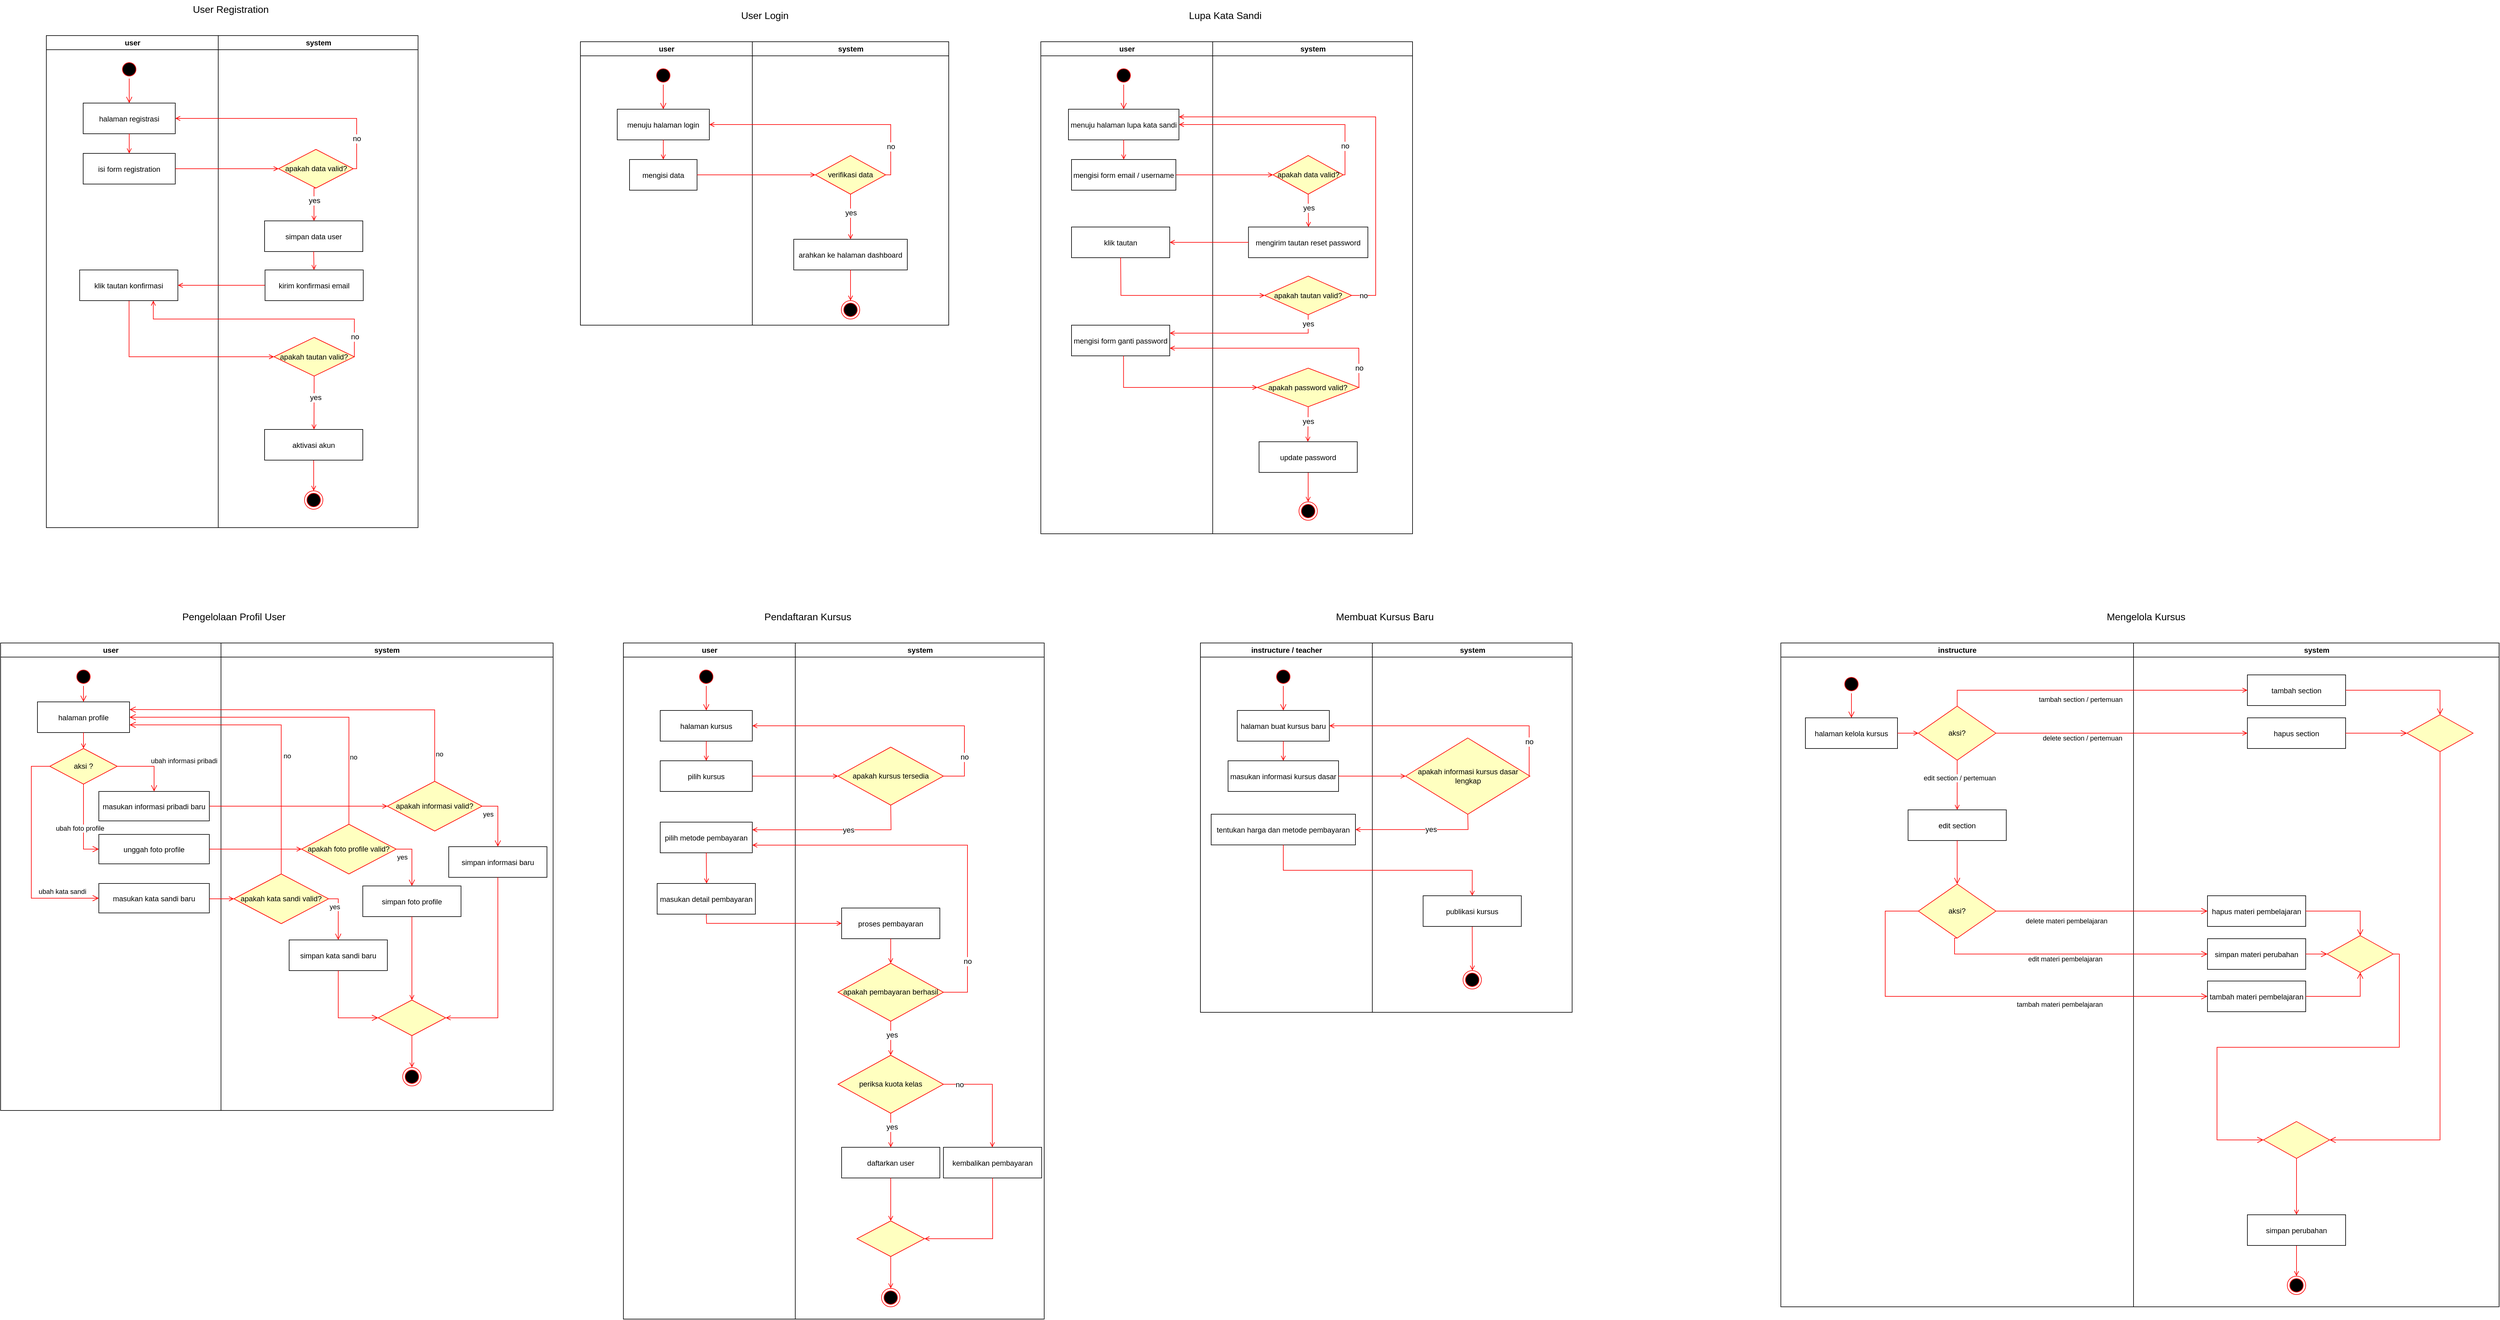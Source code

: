 <mxfile version="24.7.8">
  <diagram name="Page-1" id="e7e014a7-5840-1c2e-5031-d8a46d1fe8dd">
    <mxGraphModel dx="1674" dy="847" grid="1" gridSize="10" guides="1" tooltips="1" connect="1" arrows="1" fold="1" page="1" pageScale="1" pageWidth="1169" pageHeight="826" background="none" math="0" shadow="0">
      <root>
        <mxCell id="0" />
        <mxCell id="1" parent="0" />
        <mxCell id="2" value="user" style="swimlane;whiteSpace=wrap" parent="1" vertex="1">
          <mxGeometry x="164.5" y="128" width="280" height="802" as="geometry" />
        </mxCell>
        <mxCell id="5" value="" style="ellipse;shape=startState;fillColor=#000000;strokeColor=#ff0000;" parent="2" vertex="1">
          <mxGeometry x="120" y="40" width="30" height="30" as="geometry" />
        </mxCell>
        <mxCell id="6" value="" style="edgeStyle=elbowEdgeStyle;elbow=horizontal;verticalAlign=bottom;endArrow=open;endSize=8;strokeColor=#FF0000;endFill=1;rounded=0" parent="2" source="5" target="7" edge="1">
          <mxGeometry x="100" y="40" as="geometry">
            <mxPoint x="115" y="110" as="targetPoint" />
          </mxGeometry>
        </mxCell>
        <mxCell id="7" value="halaman registrasi" style="" parent="2" vertex="1">
          <mxGeometry x="60" y="110" width="150" height="50" as="geometry" />
        </mxCell>
        <mxCell id="8" value="isi form registration" style="" parent="2" vertex="1">
          <mxGeometry x="60" y="192" width="150" height="50" as="geometry" />
        </mxCell>
        <mxCell id="9" value="" style="endArrow=open;strokeColor=#FF0000;endFill=1;rounded=0" parent="2" source="7" target="8" edge="1">
          <mxGeometry relative="1" as="geometry" />
        </mxCell>
        <mxCell id="3" value="system" style="swimlane;whiteSpace=wrap" parent="1" vertex="1">
          <mxGeometry x="444.5" y="128" width="325.5" height="802" as="geometry" />
        </mxCell>
        <mxCell id="24" value="" style="endArrow=open;strokeColor=#FF0000;endFill=1;rounded=0" parent="3" edge="1">
          <mxGeometry relative="1" as="geometry">
            <mxPoint x="130" y="245" as="sourcePoint" />
          </mxGeometry>
        </mxCell>
        <mxCell id="26" value="" style="edgeStyle=elbowEdgeStyle;elbow=horizontal;verticalAlign=bottom;endArrow=open;endSize=8;strokeColor=#FF0000;endFill=1;rounded=0" parent="3" edge="1">
          <mxGeometry x="130" y="90" as="geometry">
            <mxPoint x="130" y="135" as="targetPoint" />
          </mxGeometry>
        </mxCell>
        <mxCell id="HRK5GdI_0ne3H7yPrhea-56" value="apakah data valid?" style="rhombus;whiteSpace=wrap;html=1;fontColor=#000000;fillColor=#ffffc0;strokeColor=#ff0000;" parent="3" vertex="1">
          <mxGeometry x="98.25" y="185.5" width="121.75" height="63" as="geometry" />
        </mxCell>
        <mxCell id="HRK5GdI_0ne3H7yPrhea-63" value="simpan data user" style="" parent="3" vertex="1">
          <mxGeometry x="75.5" y="302" width="160" height="50" as="geometry" />
        </mxCell>
        <mxCell id="HRK5GdI_0ne3H7yPrhea-64" value="" style="edgeStyle=elbowEdgeStyle;elbow=horizontal;strokeColor=#FF0000;endArrow=open;endFill=1;rounded=0;exitX=0.5;exitY=1;exitDx=0;exitDy=0;entryX=0.5;entryY=0;entryDx=0;entryDy=0;" parent="3" source="HRK5GdI_0ne3H7yPrhea-56" target="HRK5GdI_0ne3H7yPrhea-63" edge="1">
          <mxGeometry width="100" height="100" relative="1" as="geometry">
            <mxPoint x="440" y="192" as="sourcePoint" />
            <mxPoint x="316" y="192" as="targetPoint" />
            <Array as="points">
              <mxPoint x="156" y="282" />
            </Array>
          </mxGeometry>
        </mxCell>
        <mxCell id="HRK5GdI_0ne3H7yPrhea-65" value="yes" style="edgeLabel;html=1;align=center;verticalAlign=middle;resizable=0;points=[];fontSize=12;" parent="HRK5GdI_0ne3H7yPrhea-64" vertex="1" connectable="0">
          <mxGeometry x="-0.176" relative="1" as="geometry">
            <mxPoint as="offset" />
          </mxGeometry>
        </mxCell>
        <mxCell id="HRK5GdI_0ne3H7yPrhea-68" value="" style="edgeStyle=elbowEdgeStyle;elbow=horizontal;strokeColor=#FF0000;endArrow=open;endFill=1;rounded=0;exitX=0.5;exitY=1;exitDx=0;exitDy=0;entryX=0.5;entryY=0;entryDx=0;entryDy=0;" parent="3" source="HRK5GdI_0ne3H7yPrhea-67" target="38" edge="1">
          <mxGeometry width="100" height="100" relative="1" as="geometry">
            <mxPoint x="440" y="622" as="sourcePoint" />
            <mxPoint x="316" y="622" as="targetPoint" />
            <Array as="points" />
          </mxGeometry>
        </mxCell>
        <mxCell id="38" value="" style="ellipse;shape=endState;fillColor=#000000;strokeColor=#ff0000" parent="3" vertex="1">
          <mxGeometry x="140.5" y="742" width="30" height="30" as="geometry" />
        </mxCell>
        <mxCell id="HRK5GdI_0ne3H7yPrhea-67" value="aktivasi akun" style="" parent="3" vertex="1">
          <mxGeometry x="75.5" y="642" width="160" height="50" as="geometry" />
        </mxCell>
        <mxCell id="HRK5GdI_0ne3H7yPrhea-66" value="" style="edgeStyle=elbowEdgeStyle;elbow=horizontal;strokeColor=#FF0000;endArrow=open;endFill=1;rounded=0;entryX=0;entryY=0.5;entryDx=0;entryDy=0;" parent="3" target="HRK5GdI_0ne3H7yPrhea-171" edge="1">
          <mxGeometry width="100" height="100" relative="1" as="geometry">
            <mxPoint x="-145.25" y="432" as="sourcePoint" />
            <mxPoint x="54.75" y="502" as="targetPoint" />
            <Array as="points">
              <mxPoint x="-145.25" y="462" />
            </Array>
          </mxGeometry>
        </mxCell>
        <mxCell id="HRK5GdI_0ne3H7yPrhea-61" value="klik tautan konfirmasi" style="" parent="3" vertex="1">
          <mxGeometry x="-225.75" y="382" width="160" height="50" as="geometry" />
        </mxCell>
        <mxCell id="HRK5GdI_0ne3H7yPrhea-60" value="" style="edgeStyle=elbowEdgeStyle;elbow=horizontal;strokeColor=#FF0000;endArrow=open;endFill=1;rounded=0;entryX=1;entryY=0.5;entryDx=0;entryDy=0;exitX=0;exitY=0.5;exitDx=0;exitDy=0;" parent="3" source="HRK5GdI_0ne3H7yPrhea-127" target="HRK5GdI_0ne3H7yPrhea-61" edge="1">
          <mxGeometry width="100" height="100" relative="1" as="geometry">
            <mxPoint x="35.5" y="422" as="sourcePoint" />
            <mxPoint x="-85.25" y="372" as="targetPoint" />
            <Array as="points">
              <mxPoint x="-5.25" y="402" />
            </Array>
          </mxGeometry>
        </mxCell>
        <mxCell id="HRK5GdI_0ne3H7yPrhea-127" value="kirim konfirmasi email" style="" parent="3" vertex="1">
          <mxGeometry x="76.25" y="382" width="160" height="50" as="geometry" />
        </mxCell>
        <mxCell id="HRK5GdI_0ne3H7yPrhea-128" value="" style="edgeStyle=elbowEdgeStyle;elbow=horizontal;strokeColor=#FF0000;endArrow=open;endFill=1;rounded=0;entryX=0.5;entryY=0;entryDx=0;entryDy=0;exitX=0.5;exitY=1;exitDx=0;exitDy=0;" parent="3" source="HRK5GdI_0ne3H7yPrhea-63" target="HRK5GdI_0ne3H7yPrhea-127" edge="1">
          <mxGeometry width="100" height="100" relative="1" as="geometry">
            <mxPoint x="400" y="319" as="sourcePoint" />
            <mxPoint x="216" y="262" as="targetPoint" />
            <Array as="points" />
          </mxGeometry>
        </mxCell>
        <mxCell id="HRK5GdI_0ne3H7yPrhea-171" value="apakah tautan valid?" style="rhombus;whiteSpace=wrap;html=1;fontColor=#000000;fillColor=#ffffc0;strokeColor=#ff0000;" parent="3" vertex="1">
          <mxGeometry x="90.75" y="492" width="131" height="63" as="geometry" />
        </mxCell>
        <mxCell id="HRK5GdI_0ne3H7yPrhea-172" value="" style="edgeStyle=elbowEdgeStyle;elbow=horizontal;strokeColor=#FF0000;endArrow=open;endFill=1;rounded=0;exitX=0.5;exitY=1;exitDx=0;exitDy=0;entryX=0.5;entryY=0;entryDx=0;entryDy=0;" parent="3" source="HRK5GdI_0ne3H7yPrhea-171" target="HRK5GdI_0ne3H7yPrhea-67" edge="1">
          <mxGeometry width="100" height="100" relative="1" as="geometry">
            <mxPoint x="195.5" y="555" as="sourcePoint" />
            <mxPoint x="195.5" y="613" as="targetPoint" />
            <Array as="points" />
          </mxGeometry>
        </mxCell>
        <mxCell id="HRK5GdI_0ne3H7yPrhea-176" value="yes" style="edgeLabel;html=1;align=center;verticalAlign=middle;resizable=0;points=[];fontSize=12;" parent="HRK5GdI_0ne3H7yPrhea-172" vertex="1" connectable="0">
          <mxGeometry x="-0.215" y="2" relative="1" as="geometry">
            <mxPoint as="offset" />
          </mxGeometry>
        </mxCell>
        <mxCell id="HRK5GdI_0ne3H7yPrhea-173" value="" style="edgeStyle=elbowEdgeStyle;strokeColor=#FF0000;endArrow=open;endFill=1;rounded=0;entryX=0.75;entryY=1;entryDx=0;entryDy=0;exitX=1;exitY=0.5;exitDx=0;exitDy=0;elbow=vertical;" parent="3" source="HRK5GdI_0ne3H7yPrhea-171" target="HRK5GdI_0ne3H7yPrhea-61" edge="1">
          <mxGeometry width="100" height="100" relative="1" as="geometry">
            <mxPoint x="215.5" y="522" as="sourcePoint" />
            <mxPoint x="-59.5" y="442" as="targetPoint" />
            <Array as="points">
              <mxPoint x="56" y="462" />
            </Array>
          </mxGeometry>
        </mxCell>
        <mxCell id="HRK5GdI_0ne3H7yPrhea-174" value="no" style="edgeLabel;html=1;align=center;verticalAlign=middle;resizable=0;points=[];fontSize=12;" parent="HRK5GdI_0ne3H7yPrhea-173" vertex="1" connectable="0">
          <mxGeometry x="-0.716" relative="1" as="geometry">
            <mxPoint y="27" as="offset" />
          </mxGeometry>
        </mxCell>
        <mxCell id="HRK5GdI_0ne3H7yPrhea-41" value="User Registration" style="text;html=1;align=center;verticalAlign=middle;whiteSpace=wrap;rounded=0;fontSize=16;" parent="1" vertex="1">
          <mxGeometry x="160" y="70" width="610" height="30" as="geometry" />
        </mxCell>
        <mxCell id="HRK5GdI_0ne3H7yPrhea-51" value="" style="endArrow=open;strokeColor=#FF0000;endFill=1;rounded=0;exitX=1;exitY=0.5;exitDx=0;exitDy=0;entryX=0;entryY=0.5;entryDx=0;entryDy=0;" parent="1" source="8" target="HRK5GdI_0ne3H7yPrhea-56" edge="1">
          <mxGeometry relative="1" as="geometry">
            <mxPoint x="390" y="372.5" as="sourcePoint" />
            <mxPoint x="510" y="345" as="targetPoint" />
          </mxGeometry>
        </mxCell>
        <mxCell id="12" value="" style="edgeStyle=elbowEdgeStyle;elbow=horizontal;strokeColor=#FF0000;endArrow=open;endFill=1;rounded=0;entryX=1;entryY=0.5;entryDx=0;entryDy=0;exitX=1;exitY=0.5;exitDx=0;exitDy=0;" parent="1" source="HRK5GdI_0ne3H7yPrhea-56" target="7" edge="1">
          <mxGeometry width="100" height="100" relative="1" as="geometry">
            <mxPoint x="620" y="300" as="sourcePoint" />
            <mxPoint x="424.5" y="318" as="targetPoint" />
            <Array as="points">
              <mxPoint x="670" y="310" />
            </Array>
          </mxGeometry>
        </mxCell>
        <mxCell id="HRK5GdI_0ne3H7yPrhea-59" value="no" style="edgeLabel;html=1;align=center;verticalAlign=middle;resizable=0;points=[];fontSize=12;" parent="12" vertex="1" connectable="0">
          <mxGeometry x="-0.716" relative="1" as="geometry">
            <mxPoint as="offset" />
          </mxGeometry>
        </mxCell>
        <mxCell id="HRK5GdI_0ne3H7yPrhea-79" value="user" style="swimlane;whiteSpace=wrap" parent="1" vertex="1">
          <mxGeometry x="1034.5" y="138" width="280" height="462" as="geometry" />
        </mxCell>
        <mxCell id="HRK5GdI_0ne3H7yPrhea-80" value="" style="ellipse;shape=startState;fillColor=#000000;strokeColor=#ff0000;" parent="HRK5GdI_0ne3H7yPrhea-79" vertex="1">
          <mxGeometry x="120" y="40" width="30" height="30" as="geometry" />
        </mxCell>
        <mxCell id="HRK5GdI_0ne3H7yPrhea-81" value="" style="edgeStyle=elbowEdgeStyle;elbow=horizontal;verticalAlign=bottom;endArrow=open;endSize=8;strokeColor=#FF0000;endFill=1;rounded=0" parent="HRK5GdI_0ne3H7yPrhea-79" source="HRK5GdI_0ne3H7yPrhea-80" target="HRK5GdI_0ne3H7yPrhea-82" edge="1">
          <mxGeometry x="100" y="40" as="geometry">
            <mxPoint x="115" y="110" as="targetPoint" />
          </mxGeometry>
        </mxCell>
        <mxCell id="HRK5GdI_0ne3H7yPrhea-82" value="menuju halaman login" style="" parent="HRK5GdI_0ne3H7yPrhea-79" vertex="1">
          <mxGeometry x="60" y="110" width="150" height="50" as="geometry" />
        </mxCell>
        <mxCell id="HRK5GdI_0ne3H7yPrhea-83" value="mengisi data" style="" parent="HRK5GdI_0ne3H7yPrhea-79" vertex="1">
          <mxGeometry x="80" y="192" width="110" height="50" as="geometry" />
        </mxCell>
        <mxCell id="HRK5GdI_0ne3H7yPrhea-84" value="" style="endArrow=open;strokeColor=#FF0000;endFill=1;rounded=0" parent="HRK5GdI_0ne3H7yPrhea-79" source="HRK5GdI_0ne3H7yPrhea-82" target="HRK5GdI_0ne3H7yPrhea-83" edge="1">
          <mxGeometry relative="1" as="geometry" />
        </mxCell>
        <mxCell id="HRK5GdI_0ne3H7yPrhea-87" value="system" style="swimlane;whiteSpace=wrap" parent="1" vertex="1">
          <mxGeometry x="1314.5" y="138" width="320" height="462" as="geometry" />
        </mxCell>
        <mxCell id="HRK5GdI_0ne3H7yPrhea-88" value="" style="endArrow=open;strokeColor=#FF0000;endFill=1;rounded=0" parent="HRK5GdI_0ne3H7yPrhea-87" edge="1">
          <mxGeometry relative="1" as="geometry">
            <mxPoint x="130" y="245" as="sourcePoint" />
          </mxGeometry>
        </mxCell>
        <mxCell id="HRK5GdI_0ne3H7yPrhea-89" value="" style="edgeStyle=elbowEdgeStyle;elbow=horizontal;verticalAlign=bottom;endArrow=open;endSize=8;strokeColor=#FF0000;endFill=1;rounded=0" parent="HRK5GdI_0ne3H7yPrhea-87" edge="1">
          <mxGeometry x="130" y="90" as="geometry">
            <mxPoint x="130" y="135" as="targetPoint" />
          </mxGeometry>
        </mxCell>
        <mxCell id="HRK5GdI_0ne3H7yPrhea-90" value="" style="ellipse;shape=endState;fillColor=#000000;strokeColor=#ff0000" parent="HRK5GdI_0ne3H7yPrhea-87" vertex="1">
          <mxGeometry x="145" y="422" width="30" height="30" as="geometry" />
        </mxCell>
        <mxCell id="HRK5GdI_0ne3H7yPrhea-91" value="verifikasi data" style="rhombus;whiteSpace=wrap;html=1;fontColor=#000000;fillColor=#ffffc0;strokeColor=#ff0000;" parent="HRK5GdI_0ne3H7yPrhea-87" vertex="1">
          <mxGeometry x="102.75" y="185.5" width="114.5" height="63" as="geometry" />
        </mxCell>
        <mxCell id="HRK5GdI_0ne3H7yPrhea-93" value="" style="edgeStyle=elbowEdgeStyle;elbow=horizontal;strokeColor=#FF0000;endArrow=open;endFill=1;rounded=0;exitX=0.5;exitY=1;exitDx=0;exitDy=0;entryX=0.5;entryY=0;entryDx=0;entryDy=0;" parent="HRK5GdI_0ne3H7yPrhea-87" source="HRK5GdI_0ne3H7yPrhea-91" target="HRK5GdI_0ne3H7yPrhea-102" edge="1">
          <mxGeometry width="100" height="100" relative="1" as="geometry">
            <mxPoint x="440" y="192" as="sourcePoint" />
            <mxPoint x="139.75" y="302" as="targetPoint" />
            <Array as="points">
              <mxPoint x="160" y="282" />
            </Array>
          </mxGeometry>
        </mxCell>
        <mxCell id="HRK5GdI_0ne3H7yPrhea-94" value="yes" style="edgeLabel;html=1;align=center;verticalAlign=middle;resizable=0;points=[];fontSize=12;" parent="HRK5GdI_0ne3H7yPrhea-93" vertex="1" connectable="0">
          <mxGeometry x="-0.176" relative="1" as="geometry">
            <mxPoint as="offset" />
          </mxGeometry>
        </mxCell>
        <mxCell id="HRK5GdI_0ne3H7yPrhea-102" value="arahkan ke halaman dashboard" style="" parent="HRK5GdI_0ne3H7yPrhea-87" vertex="1">
          <mxGeometry x="67.5" y="322" width="185" height="50" as="geometry" />
        </mxCell>
        <mxCell id="HRK5GdI_0ne3H7yPrhea-103" value="" style="edgeStyle=elbowEdgeStyle;elbow=horizontal;strokeColor=#FF0000;endArrow=open;endFill=1;rounded=0;entryX=0.5;entryY=0;entryDx=0;entryDy=0;exitX=0.5;exitY=1;exitDx=0;exitDy=0;" parent="HRK5GdI_0ne3H7yPrhea-87" source="HRK5GdI_0ne3H7yPrhea-102" target="HRK5GdI_0ne3H7yPrhea-90" edge="1">
          <mxGeometry width="100" height="100" relative="1" as="geometry">
            <mxPoint x="129.5" y="369" as="sourcePoint" />
            <mxPoint x="-54.5" y="312" as="targetPoint" />
            <Array as="points" />
          </mxGeometry>
        </mxCell>
        <mxCell id="HRK5GdI_0ne3H7yPrhea-97" value="User Login" style="text;html=1;align=center;verticalAlign=middle;whiteSpace=wrap;rounded=0;fontSize=16;" parent="1" vertex="1">
          <mxGeometry x="1030" y="80" width="610" height="30" as="geometry" />
        </mxCell>
        <mxCell id="HRK5GdI_0ne3H7yPrhea-98" value="" style="endArrow=open;strokeColor=#FF0000;endFill=1;rounded=0;exitX=1;exitY=0.5;exitDx=0;exitDy=0;entryX=0;entryY=0.5;entryDx=0;entryDy=0;" parent="1" source="HRK5GdI_0ne3H7yPrhea-83" target="HRK5GdI_0ne3H7yPrhea-91" edge="1">
          <mxGeometry relative="1" as="geometry">
            <mxPoint x="1260" y="382.5" as="sourcePoint" />
            <mxPoint x="1380" y="355" as="targetPoint" />
          </mxGeometry>
        </mxCell>
        <mxCell id="HRK5GdI_0ne3H7yPrhea-99" value="" style="edgeStyle=elbowEdgeStyle;elbow=horizontal;strokeColor=#FF0000;endArrow=open;endFill=1;rounded=0;entryX=1;entryY=0.5;entryDx=0;entryDy=0;exitX=1;exitY=0.5;exitDx=0;exitDy=0;" parent="1" source="HRK5GdI_0ne3H7yPrhea-91" target="HRK5GdI_0ne3H7yPrhea-82" edge="1">
          <mxGeometry width="100" height="100" relative="1" as="geometry">
            <mxPoint x="1490" y="310" as="sourcePoint" />
            <mxPoint x="1294.5" y="328" as="targetPoint" />
            <Array as="points">
              <mxPoint x="1540" y="310" />
            </Array>
          </mxGeometry>
        </mxCell>
        <mxCell id="HRK5GdI_0ne3H7yPrhea-100" value="no" style="edgeLabel;html=1;align=center;verticalAlign=middle;resizable=0;points=[];fontSize=12;" parent="HRK5GdI_0ne3H7yPrhea-99" vertex="1" connectable="0">
          <mxGeometry x="-0.716" relative="1" as="geometry">
            <mxPoint as="offset" />
          </mxGeometry>
        </mxCell>
        <mxCell id="HRK5GdI_0ne3H7yPrhea-131" value="user" style="swimlane;whiteSpace=wrap" parent="1" vertex="1">
          <mxGeometry x="1784.5" y="138" width="280" height="802" as="geometry" />
        </mxCell>
        <mxCell id="HRK5GdI_0ne3H7yPrhea-132" value="" style="ellipse;shape=startState;fillColor=#000000;strokeColor=#ff0000;" parent="HRK5GdI_0ne3H7yPrhea-131" vertex="1">
          <mxGeometry x="120" y="40" width="30" height="30" as="geometry" />
        </mxCell>
        <mxCell id="HRK5GdI_0ne3H7yPrhea-133" value="" style="edgeStyle=elbowEdgeStyle;elbow=horizontal;verticalAlign=bottom;endArrow=open;endSize=8;strokeColor=#FF0000;endFill=1;rounded=0" parent="HRK5GdI_0ne3H7yPrhea-131" source="HRK5GdI_0ne3H7yPrhea-132" target="HRK5GdI_0ne3H7yPrhea-134" edge="1">
          <mxGeometry x="100" y="40" as="geometry">
            <mxPoint x="115" y="110" as="targetPoint" />
          </mxGeometry>
        </mxCell>
        <mxCell id="HRK5GdI_0ne3H7yPrhea-134" value="menuju halaman lupa kata sandi" style="" parent="HRK5GdI_0ne3H7yPrhea-131" vertex="1">
          <mxGeometry x="45" y="110" width="180" height="50" as="geometry" />
        </mxCell>
        <mxCell id="HRK5GdI_0ne3H7yPrhea-135" value="mengisi form email / username" style="" parent="HRK5GdI_0ne3H7yPrhea-131" vertex="1">
          <mxGeometry x="50" y="192" width="170" height="50" as="geometry" />
        </mxCell>
        <mxCell id="HRK5GdI_0ne3H7yPrhea-136" value="" style="endArrow=open;strokeColor=#FF0000;endFill=1;rounded=0" parent="HRK5GdI_0ne3H7yPrhea-131" source="HRK5GdI_0ne3H7yPrhea-134" target="HRK5GdI_0ne3H7yPrhea-135" edge="1">
          <mxGeometry relative="1" as="geometry" />
        </mxCell>
        <mxCell id="HRK5GdI_0ne3H7yPrhea-148" value="klik tautan" style="" parent="HRK5GdI_0ne3H7yPrhea-131" vertex="1">
          <mxGeometry x="50" y="302" width="160" height="50" as="geometry" />
        </mxCell>
        <mxCell id="HRK5GdI_0ne3H7yPrhea-150" value="mengisi form ganti password" style="" parent="HRK5GdI_0ne3H7yPrhea-131" vertex="1">
          <mxGeometry x="50" y="462" width="160" height="50" as="geometry" />
        </mxCell>
        <mxCell id="HRK5GdI_0ne3H7yPrhea-137" value="system" style="swimlane;whiteSpace=wrap" parent="1" vertex="1">
          <mxGeometry x="2064.5" y="138" width="325.5" height="802" as="geometry" />
        </mxCell>
        <mxCell id="HRK5GdI_0ne3H7yPrhea-138" value="" style="endArrow=open;strokeColor=#FF0000;endFill=1;rounded=0" parent="HRK5GdI_0ne3H7yPrhea-137" edge="1">
          <mxGeometry relative="1" as="geometry">
            <mxPoint x="130" y="245" as="sourcePoint" />
          </mxGeometry>
        </mxCell>
        <mxCell id="HRK5GdI_0ne3H7yPrhea-139" value="" style="edgeStyle=elbowEdgeStyle;elbow=horizontal;verticalAlign=bottom;endArrow=open;endSize=8;strokeColor=#FF0000;endFill=1;rounded=0" parent="HRK5GdI_0ne3H7yPrhea-137" edge="1">
          <mxGeometry x="130" y="90" as="geometry">
            <mxPoint x="130" y="135" as="targetPoint" />
          </mxGeometry>
        </mxCell>
        <mxCell id="HRK5GdI_0ne3H7yPrhea-140" value="apakah data valid?" style="rhombus;whiteSpace=wrap;html=1;fontColor=#000000;fillColor=#ffffc0;strokeColor=#ff0000;" parent="HRK5GdI_0ne3H7yPrhea-137" vertex="1">
          <mxGeometry x="98.25" y="185.5" width="114.5" height="63" as="geometry" />
        </mxCell>
        <mxCell id="HRK5GdI_0ne3H7yPrhea-141" value="mengirim tautan reset password" style="" parent="HRK5GdI_0ne3H7yPrhea-137" vertex="1">
          <mxGeometry x="58.25" y="302" width="194.5" height="50" as="geometry" />
        </mxCell>
        <mxCell id="HRK5GdI_0ne3H7yPrhea-142" value="" style="edgeStyle=elbowEdgeStyle;elbow=horizontal;strokeColor=#FF0000;endArrow=open;endFill=1;rounded=0;exitX=0.5;exitY=1;exitDx=0;exitDy=0;entryX=0.5;entryY=0;entryDx=0;entryDy=0;" parent="HRK5GdI_0ne3H7yPrhea-137" source="HRK5GdI_0ne3H7yPrhea-140" target="HRK5GdI_0ne3H7yPrhea-141" edge="1">
          <mxGeometry width="100" height="100" relative="1" as="geometry">
            <mxPoint x="440" y="192" as="sourcePoint" />
            <mxPoint x="316" y="192" as="targetPoint" />
            <Array as="points">
              <mxPoint x="156" y="282" />
            </Array>
          </mxGeometry>
        </mxCell>
        <mxCell id="HRK5GdI_0ne3H7yPrhea-143" value="yes" style="edgeLabel;html=1;align=center;verticalAlign=middle;resizable=0;points=[];fontSize=12;" parent="HRK5GdI_0ne3H7yPrhea-142" vertex="1" connectable="0">
          <mxGeometry x="-0.176" relative="1" as="geometry">
            <mxPoint as="offset" />
          </mxGeometry>
        </mxCell>
        <mxCell id="HRK5GdI_0ne3H7yPrhea-144" value="" style="edgeStyle=elbowEdgeStyle;elbow=horizontal;strokeColor=#FF0000;endArrow=open;endFill=1;rounded=0;exitX=0.5;exitY=1;exitDx=0;exitDy=0;entryX=0.5;entryY=0;entryDx=0;entryDy=0;" parent="HRK5GdI_0ne3H7yPrhea-137" source="HRK5GdI_0ne3H7yPrhea-146" target="HRK5GdI_0ne3H7yPrhea-145" edge="1">
          <mxGeometry width="100" height="100" relative="1" as="geometry">
            <mxPoint x="440" y="662" as="sourcePoint" />
            <mxPoint x="316" y="662" as="targetPoint" />
            <Array as="points" />
          </mxGeometry>
        </mxCell>
        <mxCell id="HRK5GdI_0ne3H7yPrhea-145" value="" style="ellipse;shape=endState;fillColor=#000000;strokeColor=#ff0000" parent="HRK5GdI_0ne3H7yPrhea-137" vertex="1">
          <mxGeometry x="140.5" y="750" width="30" height="30" as="geometry" />
        </mxCell>
        <mxCell id="HRK5GdI_0ne3H7yPrhea-146" value="update password" style="" parent="HRK5GdI_0ne3H7yPrhea-137" vertex="1">
          <mxGeometry x="75.5" y="652" width="160" height="50" as="geometry" />
        </mxCell>
        <mxCell id="HRK5GdI_0ne3H7yPrhea-162" value="apakah tautan valid?" style="rhombus;whiteSpace=wrap;html=1;fontColor=#000000;fillColor=#ffffc0;strokeColor=#ff0000;" parent="HRK5GdI_0ne3H7yPrhea-137" vertex="1">
          <mxGeometry x="84.63" y="382" width="141.75" height="63" as="geometry" />
        </mxCell>
        <mxCell id="HRK5GdI_0ne3H7yPrhea-166" value="apakah password valid?" style="rhombus;whiteSpace=wrap;html=1;fontColor=#000000;fillColor=#ffffc0;strokeColor=#ff0000;" parent="HRK5GdI_0ne3H7yPrhea-137" vertex="1">
          <mxGeometry x="72.81" y="532" width="165.38" height="63" as="geometry" />
        </mxCell>
        <mxCell id="HRK5GdI_0ne3H7yPrhea-167" value="" style="edgeStyle=elbowEdgeStyle;elbow=horizontal;strokeColor=#FF0000;endArrow=open;endFill=1;rounded=0;entryX=0.5;entryY=0;entryDx=0;entryDy=0;exitX=0.5;exitY=1;exitDx=0;exitDy=0;" parent="HRK5GdI_0ne3H7yPrhea-137" source="HRK5GdI_0ne3H7yPrhea-166" target="HRK5GdI_0ne3H7yPrhea-146" edge="1">
          <mxGeometry width="100" height="100" relative="1" as="geometry">
            <mxPoint x="195.5" y="582" as="sourcePoint" />
            <mxPoint x="155.01" y="625" as="targetPoint" />
            <Array as="points">
              <mxPoint x="155.01" y="605" />
            </Array>
          </mxGeometry>
        </mxCell>
        <mxCell id="HRK5GdI_0ne3H7yPrhea-168" value="yes" style="edgeLabel;html=1;align=center;verticalAlign=middle;resizable=0;points=[];fontSize=12;" parent="HRK5GdI_0ne3H7yPrhea-167" vertex="1" connectable="0">
          <mxGeometry x="-0.176" relative="1" as="geometry">
            <mxPoint as="offset" />
          </mxGeometry>
        </mxCell>
        <mxCell id="HRK5GdI_0ne3H7yPrhea-152" value="Lupa Kata Sandi" style="text;html=1;align=center;verticalAlign=middle;whiteSpace=wrap;rounded=0;fontSize=16;" parent="1" vertex="1">
          <mxGeometry x="1780" y="80" width="610" height="30" as="geometry" />
        </mxCell>
        <mxCell id="HRK5GdI_0ne3H7yPrhea-153" value="" style="endArrow=open;strokeColor=#FF0000;endFill=1;rounded=0;exitX=1;exitY=0.5;exitDx=0;exitDy=0;entryX=0;entryY=0.5;entryDx=0;entryDy=0;" parent="1" source="HRK5GdI_0ne3H7yPrhea-135" target="HRK5GdI_0ne3H7yPrhea-140" edge="1">
          <mxGeometry relative="1" as="geometry">
            <mxPoint x="2010" y="382.5" as="sourcePoint" />
            <mxPoint x="2130" y="355" as="targetPoint" />
          </mxGeometry>
        </mxCell>
        <mxCell id="HRK5GdI_0ne3H7yPrhea-154" value="" style="edgeStyle=elbowEdgeStyle;elbow=horizontal;strokeColor=#FF0000;endArrow=open;endFill=1;rounded=0;entryX=1;entryY=0.5;entryDx=0;entryDy=0;exitX=1;exitY=0.5;exitDx=0;exitDy=0;" parent="1" source="HRK5GdI_0ne3H7yPrhea-140" target="HRK5GdI_0ne3H7yPrhea-134" edge="1">
          <mxGeometry width="100" height="100" relative="1" as="geometry">
            <mxPoint x="2240" y="310" as="sourcePoint" />
            <mxPoint x="2044.5" y="328" as="targetPoint" />
            <Array as="points">
              <mxPoint x="2280" y="320" />
            </Array>
          </mxGeometry>
        </mxCell>
        <mxCell id="HRK5GdI_0ne3H7yPrhea-155" value="no" style="edgeLabel;html=1;align=center;verticalAlign=middle;resizable=0;points=[];fontSize=12;" parent="HRK5GdI_0ne3H7yPrhea-154" vertex="1" connectable="0">
          <mxGeometry x="-0.716" relative="1" as="geometry">
            <mxPoint as="offset" />
          </mxGeometry>
        </mxCell>
        <mxCell id="HRK5GdI_0ne3H7yPrhea-149" value="" style="edgeStyle=elbowEdgeStyle;elbow=horizontal;strokeColor=#FF0000;endArrow=open;endFill=1;rounded=0;entryX=1;entryY=0.5;entryDx=0;entryDy=0;exitX=0;exitY=0.5;exitDx=0;exitDy=0;" parent="1" source="HRK5GdI_0ne3H7yPrhea-141" target="HRK5GdI_0ne3H7yPrhea-148" edge="1">
          <mxGeometry width="100" height="100" relative="1" as="geometry">
            <mxPoint x="2100" y="560" as="sourcePoint" />
            <mxPoint x="1979.25" y="510" as="targetPoint" />
            <Array as="points">
              <mxPoint x="2060" y="480" />
            </Array>
          </mxGeometry>
        </mxCell>
        <mxCell id="HRK5GdI_0ne3H7yPrhea-147" value="" style="edgeStyle=elbowEdgeStyle;elbow=horizontal;strokeColor=#FF0000;endArrow=open;endFill=1;rounded=0;" parent="1" source="HRK5GdI_0ne3H7yPrhea-150" target="HRK5GdI_0ne3H7yPrhea-166" edge="1">
          <mxGeometry width="100" height="100" relative="1" as="geometry">
            <mxPoint x="1919.25" y="570" as="sourcePoint" />
            <mxPoint x="2119.25" y="640" as="targetPoint" />
            <Array as="points">
              <mxPoint x="1919.25" y="600" />
            </Array>
          </mxGeometry>
        </mxCell>
        <mxCell id="HRK5GdI_0ne3H7yPrhea-151" value="" style="edgeStyle=elbowEdgeStyle;elbow=horizontal;strokeColor=#FF0000;endArrow=open;endFill=1;rounded=0;entryX=0;entryY=0.5;entryDx=0;entryDy=0;exitX=0.5;exitY=1;exitDx=0;exitDy=0;" parent="1" source="HRK5GdI_0ne3H7yPrhea-148" target="HRK5GdI_0ne3H7yPrhea-162" edge="1">
          <mxGeometry width="100" height="100" relative="1" as="geometry">
            <mxPoint x="2464.5" y="457" as="sourcePoint" />
            <mxPoint x="2130" y="545" as="targetPoint" />
            <Array as="points">
              <mxPoint x="1915" y="530" />
            </Array>
          </mxGeometry>
        </mxCell>
        <mxCell id="HRK5GdI_0ne3H7yPrhea-161" value="" style="edgeStyle=elbowEdgeStyle;elbow=vertical;strokeColor=#FF0000;endArrow=open;endFill=1;rounded=0;exitX=0.5;exitY=1;exitDx=0;exitDy=0;entryX=1;entryY=0.25;entryDx=0;entryDy=0;" parent="1" source="HRK5GdI_0ne3H7yPrhea-162" target="HRK5GdI_0ne3H7yPrhea-150" edge="1">
          <mxGeometry width="100" height="100" relative="1" as="geometry">
            <mxPoint x="2210" y="570" as="sourcePoint" />
            <mxPoint x="2000" y="580" as="targetPoint" />
            <Array as="points">
              <mxPoint x="2110" y="613" />
            </Array>
          </mxGeometry>
        </mxCell>
        <mxCell id="HRK5GdI_0ne3H7yPrhea-163" value="yes" style="edgeLabel;html=1;align=center;verticalAlign=middle;resizable=0;points=[];fontSize=12;" parent="HRK5GdI_0ne3H7yPrhea-161" vertex="1" connectable="0">
          <mxGeometry x="-0.883" relative="1" as="geometry">
            <mxPoint as="offset" />
          </mxGeometry>
        </mxCell>
        <mxCell id="HRK5GdI_0ne3H7yPrhea-164" value="" style="edgeStyle=elbowEdgeStyle;strokeColor=#FF0000;endArrow=open;endFill=1;rounded=0;entryX=1;entryY=0.25;entryDx=0;entryDy=0;exitX=1;exitY=0.5;exitDx=0;exitDy=0;" parent="1" source="HRK5GdI_0ne3H7yPrhea-162" target="HRK5GdI_0ne3H7yPrhea-134" edge="1">
          <mxGeometry width="100" height="100" relative="1" as="geometry">
            <mxPoint x="2311.38" y="551.5" as="sourcePoint" />
            <mxPoint x="2030" y="260.5" as="targetPoint" />
            <Array as="points">
              <mxPoint x="2330" y="420" />
            </Array>
          </mxGeometry>
        </mxCell>
        <mxCell id="HRK5GdI_0ne3H7yPrhea-165" value="no" style="edgeLabel;html=1;align=center;verticalAlign=middle;resizable=0;points=[];fontSize=12;" parent="HRK5GdI_0ne3H7yPrhea-164" vertex="1" connectable="0">
          <mxGeometry x="-0.883" relative="1" as="geometry">
            <mxPoint x="-19" as="offset" />
          </mxGeometry>
        </mxCell>
        <mxCell id="HRK5GdI_0ne3H7yPrhea-169" value="" style="edgeStyle=elbowEdgeStyle;elbow=horizontal;strokeColor=#FF0000;endArrow=open;endFill=1;rounded=0;entryX=1;entryY=0.75;entryDx=0;entryDy=0;exitX=1;exitY=0.5;exitDx=0;exitDy=0;" parent="1" source="HRK5GdI_0ne3H7yPrhea-166" target="HRK5GdI_0ne3H7yPrhea-150" edge="1">
          <mxGeometry width="100" height="100" relative="1" as="geometry">
            <mxPoint x="2274.25" y="713" as="sourcePoint" />
            <mxPoint x="2007.25" y="631" as="targetPoint" />
            <Array as="points">
              <mxPoint x="2302.5" y="660" />
            </Array>
          </mxGeometry>
        </mxCell>
        <mxCell id="HRK5GdI_0ne3H7yPrhea-170" value="no" style="edgeLabel;html=1;align=center;verticalAlign=middle;resizable=0;points=[];fontSize=12;" parent="HRK5GdI_0ne3H7yPrhea-169" vertex="1" connectable="0">
          <mxGeometry x="-0.716" relative="1" as="geometry">
            <mxPoint y="21" as="offset" />
          </mxGeometry>
        </mxCell>
        <mxCell id="HRK5GdI_0ne3H7yPrhea-177" value="user" style="swimlane;whiteSpace=wrap" parent="1" vertex="1">
          <mxGeometry x="90" y="1118" width="359" height="762" as="geometry">
            <mxRectangle x="90" y="1118" width="60" height="30" as="alternateBounds" />
          </mxGeometry>
        </mxCell>
        <mxCell id="HRK5GdI_0ne3H7yPrhea-178" value="" style="ellipse;shape=startState;fillColor=#000000;strokeColor=#ff0000;" parent="HRK5GdI_0ne3H7yPrhea-177" vertex="1">
          <mxGeometry x="120" y="40" width="30" height="30" as="geometry" />
        </mxCell>
        <mxCell id="HRK5GdI_0ne3H7yPrhea-179" value="" style="edgeStyle=elbowEdgeStyle;elbow=horizontal;verticalAlign=bottom;endArrow=open;endSize=8;strokeColor=#FF0000;endFill=1;rounded=0" parent="HRK5GdI_0ne3H7yPrhea-177" source="HRK5GdI_0ne3H7yPrhea-178" target="HRK5GdI_0ne3H7yPrhea-180" edge="1">
          <mxGeometry x="100" y="40" as="geometry">
            <mxPoint x="115" y="110" as="targetPoint" />
          </mxGeometry>
        </mxCell>
        <mxCell id="HRK5GdI_0ne3H7yPrhea-180" value="halaman profile" style="" parent="HRK5GdI_0ne3H7yPrhea-177" vertex="1">
          <mxGeometry x="60" y="96" width="150" height="50" as="geometry" />
        </mxCell>
        <mxCell id="HRK5GdI_0ne3H7yPrhea-182" value="" style="endArrow=open;strokeColor=#FF0000;endFill=1;rounded=0;entryX=0.5;entryY=0;entryDx=0;entryDy=0;" parent="HRK5GdI_0ne3H7yPrhea-177" source="HRK5GdI_0ne3H7yPrhea-180" target="jJFiKNHKOUQQ42F-ZTXC-38" edge="1">
          <mxGeometry relative="1" as="geometry" />
        </mxCell>
        <mxCell id="jJFiKNHKOUQQ42F-ZTXC-38" value="aksi ?" style="rhombus;whiteSpace=wrap;html=1;fontColor=#000000;fillColor=#ffffc0;strokeColor=#ff0000;" parent="HRK5GdI_0ne3H7yPrhea-177" vertex="1">
          <mxGeometry x="80" y="172" width="110" height="58" as="geometry" />
        </mxCell>
        <mxCell id="jJFiKNHKOUQQ42F-ZTXC-40" value="" style="edgeStyle=orthogonalEdgeStyle;html=1;align=left;verticalAlign=top;endArrow=open;endSize=8;strokeColor=#ff0000;rounded=0;exitX=0.5;exitY=1;exitDx=0;exitDy=0;entryX=0;entryY=0.5;entryDx=0;entryDy=0;" parent="HRK5GdI_0ne3H7yPrhea-177" source="jJFiKNHKOUQQ42F-ZTXC-38" target="jJFiKNHKOUQQ42F-ZTXC-51" edge="1">
          <mxGeometry x="-0.862" y="16" relative="1" as="geometry">
            <mxPoint x="170" y="342" as="targetPoint" />
            <mxPoint x="110" y="252" as="sourcePoint" />
            <Array as="points">
              <mxPoint x="135" y="336" />
            </Array>
            <mxPoint as="offset" />
          </mxGeometry>
        </mxCell>
        <mxCell id="jJFiKNHKOUQQ42F-ZTXC-42" value="&lt;span style=&quot;text-align: left;&quot;&gt;ubah foto profile&lt;/span&gt;" style="edgeLabel;html=1;align=center;verticalAlign=middle;resizable=0;points=[];" parent="jJFiKNHKOUQQ42F-ZTXC-40" vertex="1" connectable="0">
          <mxGeometry x="-0.579" y="2" relative="1" as="geometry">
            <mxPoint x="-8" y="44" as="offset" />
          </mxGeometry>
        </mxCell>
        <mxCell id="jJFiKNHKOUQQ42F-ZTXC-45" value="masukan informasi pribadi baru" style="" parent="HRK5GdI_0ne3H7yPrhea-177" vertex="1">
          <mxGeometry x="160" y="242" width="180" height="48" as="geometry" />
        </mxCell>
        <mxCell id="jJFiKNHKOUQQ42F-ZTXC-39" value="ubah informasi pribadi" style="edgeStyle=orthogonalEdgeStyle;html=1;align=left;verticalAlign=bottom;endArrow=open;endSize=8;strokeColor=#ff0000;rounded=0;exitX=1;exitY=0.5;exitDx=0;exitDy=0;entryX=0.5;entryY=0;entryDx=0;entryDy=0;" parent="HRK5GdI_0ne3H7yPrhea-177" source="jJFiKNHKOUQQ42F-ZTXC-38" target="jJFiKNHKOUQQ42F-ZTXC-45" edge="1">
          <mxGeometry x="0.048" relative="1" as="geometry">
            <mxPoint x="270" y="242" as="targetPoint" />
            <Array as="points">
              <mxPoint x="250" y="201" />
            </Array>
            <mxPoint as="offset" />
          </mxGeometry>
        </mxCell>
        <mxCell id="jJFiKNHKOUQQ42F-ZTXC-51" value="unggah foto profile" style="" parent="HRK5GdI_0ne3H7yPrhea-177" vertex="1">
          <mxGeometry x="160" y="312" width="180" height="48" as="geometry" />
        </mxCell>
        <mxCell id="jJFiKNHKOUQQ42F-ZTXC-57" value="masukan kata sandi baru" style="" parent="HRK5GdI_0ne3H7yPrhea-177" vertex="1">
          <mxGeometry x="160" y="392" width="180" height="48" as="geometry" />
        </mxCell>
        <mxCell id="jJFiKNHKOUQQ42F-ZTXC-41" value="ubah kata sandi" style="edgeStyle=orthogonalEdgeStyle;html=1;align=left;verticalAlign=top;endArrow=open;endSize=8;strokeColor=#ff0000;rounded=0;exitX=0;exitY=0.5;exitDx=0;exitDy=0;entryX=0;entryY=0.5;entryDx=0;entryDy=0;" parent="HRK5GdI_0ne3H7yPrhea-177" source="jJFiKNHKOUQQ42F-ZTXC-38" target="jJFiKNHKOUQQ42F-ZTXC-57" edge="1">
          <mxGeometry x="0.245" y="10" relative="1" as="geometry">
            <mxPoint x="160" y="462" as="targetPoint" />
            <mxPoint x="224" y="270" as="sourcePoint" />
            <Array as="points">
              <mxPoint x="50" y="201" />
              <mxPoint x="50" y="416" />
            </Array>
            <mxPoint as="offset" />
          </mxGeometry>
        </mxCell>
        <mxCell id="HRK5GdI_0ne3H7yPrhea-183" value="system" style="swimlane;whiteSpace=wrap" parent="1" vertex="1">
          <mxGeometry x="449" y="1118" width="541" height="762" as="geometry">
            <mxRectangle x="449" y="1118" width="80" height="30" as="alternateBounds" />
          </mxGeometry>
        </mxCell>
        <mxCell id="HRK5GdI_0ne3H7yPrhea-184" value="" style="endArrow=open;strokeColor=#FF0000;endFill=1;rounded=0" parent="HRK5GdI_0ne3H7yPrhea-183" edge="1">
          <mxGeometry relative="1" as="geometry">
            <mxPoint x="130" y="245" as="sourcePoint" />
          </mxGeometry>
        </mxCell>
        <mxCell id="HRK5GdI_0ne3H7yPrhea-185" value="" style="edgeStyle=elbowEdgeStyle;elbow=horizontal;verticalAlign=bottom;endArrow=open;endSize=8;strokeColor=#FF0000;endFill=1;rounded=0" parent="HRK5GdI_0ne3H7yPrhea-183" edge="1">
          <mxGeometry x="130" y="90" as="geometry">
            <mxPoint x="130" y="135" as="targetPoint" />
          </mxGeometry>
        </mxCell>
        <mxCell id="HRK5GdI_0ne3H7yPrhea-191" value="" style="ellipse;shape=endState;fillColor=#000000;strokeColor=#ff0000" parent="HRK5GdI_0ne3H7yPrhea-183" vertex="1">
          <mxGeometry x="296" y="692" width="30" height="30" as="geometry" />
        </mxCell>
        <mxCell id="jJFiKNHKOUQQ42F-ZTXC-43" value="simpan informasi baru" style="" parent="HRK5GdI_0ne3H7yPrhea-183" vertex="1">
          <mxGeometry x="371" y="332" width="160" height="50" as="geometry" />
        </mxCell>
        <mxCell id="jJFiKNHKOUQQ42F-ZTXC-47" value="apakah informasi valid?" style="rhombus;whiteSpace=wrap;html=1;fontColor=#000000;fillColor=#ffffc0;strokeColor=#ff0000;" parent="HRK5GdI_0ne3H7yPrhea-183" vertex="1">
          <mxGeometry x="271" y="225.5" width="154.25" height="81" as="geometry" />
        </mxCell>
        <mxCell id="jJFiKNHKOUQQ42F-ZTXC-49" value="yes" style="edgeStyle=orthogonalEdgeStyle;html=1;align=left;verticalAlign=top;endArrow=open;endSize=8;strokeColor=#ff0000;rounded=0;entryX=0.5;entryY=0;entryDx=0;entryDy=0;exitX=1;exitY=0.5;exitDx=0;exitDy=0;" parent="HRK5GdI_0ne3H7yPrhea-183" source="jJFiKNHKOUQQ42F-ZTXC-47" target="jJFiKNHKOUQQ42F-ZTXC-43" edge="1">
          <mxGeometry x="-1" relative="1" as="geometry">
            <mxPoint x="131" y="342" as="targetPoint" />
          </mxGeometry>
        </mxCell>
        <mxCell id="jJFiKNHKOUQQ42F-ZTXC-52" value="simpan foto profile" style="" parent="HRK5GdI_0ne3H7yPrhea-183" vertex="1">
          <mxGeometry x="231.0" y="396" width="160" height="50" as="geometry" />
        </mxCell>
        <mxCell id="jJFiKNHKOUQQ42F-ZTXC-53" value="apakah foto profile valid?" style="rhombus;whiteSpace=wrap;html=1;fontColor=#000000;fillColor=#ffffc0;strokeColor=#ff0000;" parent="HRK5GdI_0ne3H7yPrhea-183" vertex="1">
          <mxGeometry x="131.24" y="295.5" width="154.25" height="81" as="geometry" />
        </mxCell>
        <mxCell id="jJFiKNHKOUQQ42F-ZTXC-54" value="yes" style="edgeStyle=orthogonalEdgeStyle;html=1;align=left;verticalAlign=top;endArrow=open;endSize=8;strokeColor=#ff0000;rounded=0;entryX=0.5;entryY=0;entryDx=0;entryDy=0;exitX=1;exitY=0.5;exitDx=0;exitDy=0;" parent="HRK5GdI_0ne3H7yPrhea-183" source="jJFiKNHKOUQQ42F-ZTXC-53" target="jJFiKNHKOUQQ42F-ZTXC-52" edge="1">
          <mxGeometry x="-1" relative="1" as="geometry">
            <mxPoint x="51" y="433" as="targetPoint" />
          </mxGeometry>
        </mxCell>
        <mxCell id="jJFiKNHKOUQQ42F-ZTXC-60" value="simpan kata sandi baru" style="" parent="HRK5GdI_0ne3H7yPrhea-183" vertex="1">
          <mxGeometry x="111.0" y="484" width="160" height="50" as="geometry" />
        </mxCell>
        <mxCell id="jJFiKNHKOUQQ42F-ZTXC-61" value="apakah kata sandi valid?" style="rhombus;whiteSpace=wrap;html=1;fontColor=#000000;fillColor=#ffffc0;strokeColor=#ff0000;" parent="HRK5GdI_0ne3H7yPrhea-183" vertex="1">
          <mxGeometry x="21" y="376.5" width="154.25" height="81" as="geometry" />
        </mxCell>
        <mxCell id="jJFiKNHKOUQQ42F-ZTXC-62" value="yes" style="edgeStyle=orthogonalEdgeStyle;html=1;align=left;verticalAlign=top;endArrow=open;endSize=8;strokeColor=#ff0000;rounded=0;entryX=0.5;entryY=0;entryDx=0;entryDy=0;exitX=1;exitY=0.5;exitDx=0;exitDy=0;" parent="HRK5GdI_0ne3H7yPrhea-183" source="jJFiKNHKOUQQ42F-ZTXC-61" target="jJFiKNHKOUQQ42F-ZTXC-60" edge="1">
          <mxGeometry x="-1" relative="1" as="geometry">
            <mxPoint x="51" y="514" as="targetPoint" />
          </mxGeometry>
        </mxCell>
        <mxCell id="jJFiKNHKOUQQ42F-ZTXC-64" value="" style="endArrow=open;strokeColor=#FF0000;endFill=1;rounded=0;exitX=1;exitY=0.5;exitDx=0;exitDy=0;entryX=0;entryY=0.5;entryDx=0;entryDy=0;" parent="HRK5GdI_0ne3H7yPrhea-183" target="jJFiKNHKOUQQ42F-ZTXC-61" edge="1">
          <mxGeometry relative="1" as="geometry">
            <mxPoint x="-19" y="417" as="sourcePoint" />
            <mxPoint x="-9" y="438" as="targetPoint" />
          </mxGeometry>
        </mxCell>
        <mxCell id="jJFiKNHKOUQQ42F-ZTXC-65" value="" style="rhombus;whiteSpace=wrap;html=1;fontColor=#000000;fillColor=#ffffc0;strokeColor=#ff0000;" parent="HRK5GdI_0ne3H7yPrhea-183" vertex="1">
          <mxGeometry x="256" y="582" width="110" height="58" as="geometry" />
        </mxCell>
        <mxCell id="jJFiKNHKOUQQ42F-ZTXC-66" value="" style="edgeStyle=orthogonalEdgeStyle;html=1;align=left;verticalAlign=top;endArrow=open;endSize=8;strokeColor=#ff0000;rounded=0;entryX=0;entryY=0.5;entryDx=0;entryDy=0;exitX=0.5;exitY=1;exitDx=0;exitDy=0;" parent="HRK5GdI_0ne3H7yPrhea-183" source="jJFiKNHKOUQQ42F-ZTXC-60" target="jJFiKNHKOUQQ42F-ZTXC-65" edge="1">
          <mxGeometry x="-1" relative="1" as="geometry">
            <mxPoint x="190" y="635" as="targetPoint" />
            <mxPoint x="150" y="572" as="sourcePoint" />
          </mxGeometry>
        </mxCell>
        <mxCell id="jJFiKNHKOUQQ42F-ZTXC-67" value="" style="edgeStyle=elbowEdgeStyle;elbow=horizontal;strokeColor=#FF0000;endArrow=open;endFill=1;rounded=0;exitX=0.5;exitY=1;exitDx=0;exitDy=0;entryX=0.5;entryY=0;entryDx=0;entryDy=0;" parent="HRK5GdI_0ne3H7yPrhea-183" source="jJFiKNHKOUQQ42F-ZTXC-65" target="HRK5GdI_0ne3H7yPrhea-191" edge="1">
          <mxGeometry width="100" height="100" relative="1" as="geometry">
            <mxPoint x="331" y="642" as="sourcePoint" />
            <mxPoint x="311" y="672" as="targetPoint" />
            <Array as="points" />
          </mxGeometry>
        </mxCell>
        <mxCell id="jJFiKNHKOUQQ42F-ZTXC-68" value="" style="edgeStyle=elbowEdgeStyle;elbow=horizontal;strokeColor=#FF0000;endArrow=open;endFill=1;rounded=0;exitX=0.5;exitY=1;exitDx=0;exitDy=0;entryX=0.5;entryY=0;entryDx=0;entryDy=0;" parent="HRK5GdI_0ne3H7yPrhea-183" source="jJFiKNHKOUQQ42F-ZTXC-52" target="jJFiKNHKOUQQ42F-ZTXC-65" edge="1">
          <mxGeometry width="100" height="100" relative="1" as="geometry">
            <mxPoint x="331" y="742" as="sourcePoint" />
            <mxPoint x="331" y="792" as="targetPoint" />
            <Array as="points" />
          </mxGeometry>
        </mxCell>
        <mxCell id="jJFiKNHKOUQQ42F-ZTXC-69" value="" style="edgeStyle=elbowEdgeStyle;elbow=horizontal;strokeColor=#FF0000;endArrow=open;endFill=1;rounded=0;exitX=0.5;exitY=1;exitDx=0;exitDy=0;entryX=1;entryY=0.5;entryDx=0;entryDy=0;" parent="HRK5GdI_0ne3H7yPrhea-183" source="jJFiKNHKOUQQ42F-ZTXC-43" target="jJFiKNHKOUQQ42F-ZTXC-65" edge="1">
          <mxGeometry width="100" height="100" relative="1" as="geometry">
            <mxPoint x="341" y="752" as="sourcePoint" />
            <mxPoint x="341" y="802" as="targetPoint" />
            <Array as="points">
              <mxPoint x="451" y="492" />
            </Array>
          </mxGeometry>
        </mxCell>
        <mxCell id="HRK5GdI_0ne3H7yPrhea-203" value="Pengelolaan Profil User" style="text;html=1;align=center;verticalAlign=middle;whiteSpace=wrap;rounded=0;fontSize=16;" parent="1" vertex="1">
          <mxGeometry x="164.5" y="1060" width="610" height="30" as="geometry" />
        </mxCell>
        <mxCell id="jJFiKNHKOUQQ42F-ZTXC-46" value="" style="endArrow=open;strokeColor=#FF0000;endFill=1;rounded=0;exitX=1;exitY=0.5;exitDx=0;exitDy=0;entryX=0;entryY=0.5;entryDx=0;entryDy=0;" parent="1" source="jJFiKNHKOUQQ42F-ZTXC-45" target="jJFiKNHKOUQQ42F-ZTXC-47" edge="1">
          <mxGeometry relative="1" as="geometry">
            <mxPoint x="235" y="1274" as="sourcePoint" />
            <mxPoint x="520" y="1384" as="targetPoint" />
          </mxGeometry>
        </mxCell>
        <mxCell id="jJFiKNHKOUQQ42F-ZTXC-48" value="no" style="edgeStyle=orthogonalEdgeStyle;html=1;align=left;verticalAlign=bottom;endArrow=open;endSize=8;strokeColor=#ff0000;rounded=0;entryX=1;entryY=0.25;entryDx=0;entryDy=0;exitX=0.5;exitY=0;exitDx=0;exitDy=0;" parent="1" source="jJFiKNHKOUQQ42F-ZTXC-47" target="HRK5GdI_0ne3H7yPrhea-180" edge="1">
          <mxGeometry x="-0.885" relative="1" as="geometry">
            <mxPoint x="720" y="1380" as="targetPoint" />
            <Array as="points">
              <mxPoint x="647" y="1227" />
              <mxPoint x="390" y="1227" />
            </Array>
            <mxPoint as="offset" />
          </mxGeometry>
        </mxCell>
        <mxCell id="jJFiKNHKOUQQ42F-ZTXC-56" value="no" style="edgeStyle=orthogonalEdgeStyle;html=1;align=left;verticalAlign=bottom;endArrow=open;endSize=8;strokeColor=#ff0000;rounded=0;entryX=1;entryY=0.5;entryDx=0;entryDy=0;exitX=0.5;exitY=0;exitDx=0;exitDy=0;" parent="1" source="jJFiKNHKOUQQ42F-ZTXC-53" target="HRK5GdI_0ne3H7yPrhea-180" edge="1">
          <mxGeometry x="-0.62" relative="1" as="geometry">
            <mxPoint x="220" y="1330" as="targetPoint" />
            <Array as="points">
              <mxPoint x="657" y="1239" />
            </Array>
            <mxPoint as="offset" />
          </mxGeometry>
        </mxCell>
        <mxCell id="jJFiKNHKOUQQ42F-ZTXC-55" value="" style="endArrow=open;strokeColor=#FF0000;endFill=1;rounded=0;exitX=1;exitY=0.5;exitDx=0;exitDy=0;entryX=0;entryY=0.5;entryDx=0;entryDy=0;" parent="1" source="jJFiKNHKOUQQ42F-ZTXC-51" target="jJFiKNHKOUQQ42F-ZTXC-53" edge="1">
          <mxGeometry relative="1" as="geometry">
            <mxPoint x="350" y="1475" as="sourcePoint" />
            <mxPoint x="440" y="1475" as="targetPoint" />
          </mxGeometry>
        </mxCell>
        <mxCell id="jJFiKNHKOUQQ42F-ZTXC-63" value="no" style="edgeStyle=orthogonalEdgeStyle;html=1;align=left;verticalAlign=bottom;endArrow=open;endSize=8;strokeColor=#ff0000;rounded=0;entryX=1;entryY=0.75;entryDx=0;entryDy=0;exitX=0.5;exitY=0;exitDx=0;exitDy=0;" parent="1" source="jJFiKNHKOUQQ42F-ZTXC-61" target="HRK5GdI_0ne3H7yPrhea-180" edge="1">
          <mxGeometry x="-0.251" y="-2" relative="1" as="geometry">
            <mxPoint x="300" y="1320" as="targetPoint" />
            <Array as="points">
              <mxPoint x="547" y="1252" />
            </Array>
            <mxPoint as="offset" />
          </mxGeometry>
        </mxCell>
        <mxCell id="jJFiKNHKOUQQ42F-ZTXC-70" value="user" style="swimlane;whiteSpace=wrap" parent="1" vertex="1">
          <mxGeometry x="1104.5" y="1118" width="280" height="1102" as="geometry" />
        </mxCell>
        <mxCell id="jJFiKNHKOUQQ42F-ZTXC-71" value="" style="ellipse;shape=startState;fillColor=#000000;strokeColor=#ff0000;" parent="jJFiKNHKOUQQ42F-ZTXC-70" vertex="1">
          <mxGeometry x="120" y="40" width="30" height="30" as="geometry" />
        </mxCell>
        <mxCell id="jJFiKNHKOUQQ42F-ZTXC-72" value="" style="edgeStyle=elbowEdgeStyle;elbow=horizontal;verticalAlign=bottom;endArrow=open;endSize=8;strokeColor=#FF0000;endFill=1;rounded=0" parent="jJFiKNHKOUQQ42F-ZTXC-70" source="jJFiKNHKOUQQ42F-ZTXC-71" target="jJFiKNHKOUQQ42F-ZTXC-73" edge="1">
          <mxGeometry x="100" y="40" as="geometry">
            <mxPoint x="115" y="110" as="targetPoint" />
          </mxGeometry>
        </mxCell>
        <mxCell id="jJFiKNHKOUQQ42F-ZTXC-73" value="halaman kursus" style="" parent="jJFiKNHKOUQQ42F-ZTXC-70" vertex="1">
          <mxGeometry x="60" y="110" width="150" height="50" as="geometry" />
        </mxCell>
        <mxCell id="jJFiKNHKOUQQ42F-ZTXC-74" value="pilih kursus" style="" parent="jJFiKNHKOUQQ42F-ZTXC-70" vertex="1">
          <mxGeometry x="60" y="192" width="150" height="50" as="geometry" />
        </mxCell>
        <mxCell id="jJFiKNHKOUQQ42F-ZTXC-75" value="" style="endArrow=open;strokeColor=#FF0000;endFill=1;rounded=0" parent="jJFiKNHKOUQQ42F-ZTXC-70" source="jJFiKNHKOUQQ42F-ZTXC-73" target="jJFiKNHKOUQQ42F-ZTXC-74" edge="1">
          <mxGeometry relative="1" as="geometry" />
        </mxCell>
        <mxCell id="jJFiKNHKOUQQ42F-ZTXC-101" value="pilih metode pembayaran" style="" parent="jJFiKNHKOUQQ42F-ZTXC-70" vertex="1">
          <mxGeometry x="60" y="292" width="150" height="50" as="geometry" />
        </mxCell>
        <mxCell id="jJFiKNHKOUQQ42F-ZTXC-102" value="" style="endArrow=open;strokeColor=#FF0000;endFill=1;rounded=0;exitX=0.5;exitY=1;exitDx=0;exitDy=0;entryX=0.5;entryY=0;entryDx=0;entryDy=0;" parent="jJFiKNHKOUQQ42F-ZTXC-70" source="jJFiKNHKOUQQ42F-ZTXC-101" target="jJFiKNHKOUQQ42F-ZTXC-103" edge="1">
          <mxGeometry relative="1" as="geometry">
            <mxPoint x="135.5" y="392" as="sourcePoint" />
            <mxPoint x="395.5" y="392" as="targetPoint" />
            <Array as="points">
              <mxPoint x="135.5" y="392" />
            </Array>
          </mxGeometry>
        </mxCell>
        <mxCell id="jJFiKNHKOUQQ42F-ZTXC-103" value="masukan detail pembayaran" style="" parent="jJFiKNHKOUQQ42F-ZTXC-70" vertex="1">
          <mxGeometry x="55" y="392" width="160" height="50" as="geometry" />
        </mxCell>
        <mxCell id="jJFiKNHKOUQQ42F-ZTXC-76" value="system" style="swimlane;whiteSpace=wrap" parent="1" vertex="1">
          <mxGeometry x="1384.5" y="1118" width="405.5" height="1102" as="geometry" />
        </mxCell>
        <mxCell id="jJFiKNHKOUQQ42F-ZTXC-77" value="" style="endArrow=open;strokeColor=#FF0000;endFill=1;rounded=0" parent="jJFiKNHKOUQQ42F-ZTXC-76" edge="1">
          <mxGeometry relative="1" as="geometry">
            <mxPoint x="130" y="245" as="sourcePoint" />
          </mxGeometry>
        </mxCell>
        <mxCell id="jJFiKNHKOUQQ42F-ZTXC-78" value="" style="edgeStyle=elbowEdgeStyle;elbow=horizontal;verticalAlign=bottom;endArrow=open;endSize=8;strokeColor=#FF0000;endFill=1;rounded=0" parent="jJFiKNHKOUQQ42F-ZTXC-76" edge="1">
          <mxGeometry x="130" y="90" as="geometry">
            <mxPoint x="130" y="135" as="targetPoint" />
          </mxGeometry>
        </mxCell>
        <mxCell id="jJFiKNHKOUQQ42F-ZTXC-79" value="apakah kursus tersedia" style="rhombus;whiteSpace=wrap;html=1;fontColor=#000000;fillColor=#ffffc0;strokeColor=#ff0000;" parent="jJFiKNHKOUQQ42F-ZTXC-76" vertex="1">
          <mxGeometry x="69.63" y="169.75" width="171.75" height="94.5" as="geometry" />
        </mxCell>
        <mxCell id="jJFiKNHKOUQQ42F-ZTXC-83" value="" style="edgeStyle=elbowEdgeStyle;elbow=horizontal;strokeColor=#FF0000;endArrow=open;endFill=1;rounded=0;exitX=0.5;exitY=1;exitDx=0;exitDy=0;entryX=0.5;entryY=0;entryDx=0;entryDy=0;" parent="jJFiKNHKOUQQ42F-ZTXC-76" source="jJFiKNHKOUQQ42F-ZTXC-117" target="jJFiKNHKOUQQ42F-ZTXC-84" edge="1">
          <mxGeometry width="100" height="100" relative="1" as="geometry">
            <mxPoint x="155.51" y="892" as="sourcePoint" />
            <mxPoint x="316" y="522" as="targetPoint" />
            <Array as="points" />
          </mxGeometry>
        </mxCell>
        <mxCell id="jJFiKNHKOUQQ42F-ZTXC-84" value="" style="ellipse;shape=endState;fillColor=#000000;strokeColor=#ff0000" parent="jJFiKNHKOUQQ42F-ZTXC-76" vertex="1">
          <mxGeometry x="140.5" y="1052" width="30" height="30" as="geometry" />
        </mxCell>
        <mxCell id="jJFiKNHKOUQQ42F-ZTXC-92" value="" style="edgeStyle=elbowEdgeStyle;elbow=horizontal;strokeColor=#FF0000;endArrow=open;endFill=1;rounded=0;entryX=0.5;entryY=0;entryDx=0;entryDy=0;exitX=0.5;exitY=1;exitDx=0;exitDy=0;" parent="jJFiKNHKOUQQ42F-ZTXC-76" source="jJFiKNHKOUQQ42F-ZTXC-108" target="jJFiKNHKOUQQ42F-ZTXC-111" edge="1">
          <mxGeometry width="100" height="100" relative="1" as="geometry">
            <mxPoint x="155.5" y="682" as="sourcePoint" />
            <mxPoint x="195.5" y="613" as="targetPoint" />
            <Array as="points" />
          </mxGeometry>
        </mxCell>
        <mxCell id="jJFiKNHKOUQQ42F-ZTXC-93" value="yes" style="edgeLabel;html=1;align=center;verticalAlign=middle;resizable=0;points=[];fontSize=12;" parent="jJFiKNHKOUQQ42F-ZTXC-92" vertex="1" connectable="0">
          <mxGeometry x="-0.215" y="2" relative="1" as="geometry">
            <mxPoint as="offset" />
          </mxGeometry>
        </mxCell>
        <mxCell id="jJFiKNHKOUQQ42F-ZTXC-105" value="proses pembayaran" style="" parent="jJFiKNHKOUQQ42F-ZTXC-76" vertex="1">
          <mxGeometry x="75.51" y="432" width="160" height="50" as="geometry" />
        </mxCell>
        <mxCell id="jJFiKNHKOUQQ42F-ZTXC-107" value="" style="endArrow=open;strokeColor=#FF0000;endFill=1;rounded=0;exitX=0.5;exitY=1;exitDx=0;exitDy=0;entryX=0.5;entryY=0;entryDx=0;entryDy=0;" parent="jJFiKNHKOUQQ42F-ZTXC-76" source="jJFiKNHKOUQQ42F-ZTXC-105" target="jJFiKNHKOUQQ42F-ZTXC-108" edge="1">
          <mxGeometry relative="1" as="geometry">
            <mxPoint x="25.5" y="534" as="sourcePoint" />
            <mxPoint x="155.5" y="552" as="targetPoint" />
          </mxGeometry>
        </mxCell>
        <mxCell id="jJFiKNHKOUQQ42F-ZTXC-108" value="apakah pembayaran berhasil" style="rhombus;whiteSpace=wrap;html=1;fontColor=#000000;fillColor=#ffffc0;strokeColor=#ff0000;" parent="jJFiKNHKOUQQ42F-ZTXC-76" vertex="1">
          <mxGeometry x="69.63" y="522" width="171.75" height="94.5" as="geometry" />
        </mxCell>
        <mxCell id="jJFiKNHKOUQQ42F-ZTXC-111" value="periksa kuota kelas" style="rhombus;whiteSpace=wrap;html=1;fontColor=#000000;fillColor=#ffffc0;strokeColor=#ff0000;" parent="jJFiKNHKOUQQ42F-ZTXC-76" vertex="1">
          <mxGeometry x="69.63" y="672" width="171.75" height="94.5" as="geometry" />
        </mxCell>
        <mxCell id="jJFiKNHKOUQQ42F-ZTXC-112" value="" style="edgeStyle=elbowEdgeStyle;elbow=horizontal;strokeColor=#FF0000;endArrow=open;endFill=1;rounded=0;exitX=0.5;exitY=1;exitDx=0;exitDy=0;entryX=0.5;entryY=0;entryDx=0;entryDy=0;" parent="jJFiKNHKOUQQ42F-ZTXC-76" source="jJFiKNHKOUQQ42F-ZTXC-111" target="jJFiKNHKOUQQ42F-ZTXC-119" edge="1">
          <mxGeometry width="100" height="100" relative="1" as="geometry">
            <mxPoint x="155.01" y="766.5" as="sourcePoint" />
            <mxPoint x="85.5" y="782" as="targetPoint" />
            <Array as="points" />
          </mxGeometry>
        </mxCell>
        <mxCell id="jJFiKNHKOUQQ42F-ZTXC-113" value="yes" style="edgeLabel;html=1;align=center;verticalAlign=middle;resizable=0;points=[];fontSize=12;" parent="jJFiKNHKOUQQ42F-ZTXC-112" vertex="1" connectable="0">
          <mxGeometry x="-0.215" y="2" relative="1" as="geometry">
            <mxPoint as="offset" />
          </mxGeometry>
        </mxCell>
        <mxCell id="jJFiKNHKOUQQ42F-ZTXC-116" value="kembalikan pembayaran" style="" parent="jJFiKNHKOUQQ42F-ZTXC-76" vertex="1">
          <mxGeometry x="241.38" y="822" width="160" height="50" as="geometry" />
        </mxCell>
        <mxCell id="jJFiKNHKOUQQ42F-ZTXC-114" value="" style="edgeStyle=elbowEdgeStyle;elbow=horizontal;strokeColor=#FF0000;endArrow=open;endFill=1;rounded=0;exitX=1;exitY=0.5;exitDx=0;exitDy=0;entryX=0.5;entryY=0;entryDx=0;entryDy=0;" parent="jJFiKNHKOUQQ42F-ZTXC-76" source="jJFiKNHKOUQQ42F-ZTXC-111" target="jJFiKNHKOUQQ42F-ZTXC-116" edge="1">
          <mxGeometry width="100" height="100" relative="1" as="geometry">
            <mxPoint x="251.5" y="579" as="sourcePoint" />
            <mxPoint x="115.5" y="632" as="targetPoint" />
            <Array as="points">
              <mxPoint x="321" y="772" />
            </Array>
          </mxGeometry>
        </mxCell>
        <mxCell id="jJFiKNHKOUQQ42F-ZTXC-115" value="no" style="edgeLabel;html=1;align=center;verticalAlign=middle;resizable=0;points=[];fontSize=12;" parent="jJFiKNHKOUQQ42F-ZTXC-114" vertex="1" connectable="0">
          <mxGeometry x="-0.716" relative="1" as="geometry">
            <mxPoint as="offset" />
          </mxGeometry>
        </mxCell>
        <mxCell id="jJFiKNHKOUQQ42F-ZTXC-117" value="" style="rhombus;whiteSpace=wrap;html=1;fontColor=#000000;fillColor=#ffffc0;strokeColor=#ff0000;" parent="jJFiKNHKOUQQ42F-ZTXC-76" vertex="1">
          <mxGeometry x="100.5" y="942" width="110" height="58" as="geometry" />
        </mxCell>
        <mxCell id="jJFiKNHKOUQQ42F-ZTXC-118" value="" style="endArrow=open;strokeColor=#FF0000;endFill=1;rounded=0;exitX=0.5;exitY=1;exitDx=0;exitDy=0;entryX=1;entryY=0.5;entryDx=0;entryDy=0;" parent="jJFiKNHKOUQQ42F-ZTXC-76" source="jJFiKNHKOUQQ42F-ZTXC-116" target="jJFiKNHKOUQQ42F-ZTXC-117" edge="1">
          <mxGeometry relative="1" as="geometry">
            <mxPoint x="75.51" y="880" as="sourcePoint" />
            <mxPoint x="295.51" y="895" as="targetPoint" />
            <Array as="points">
              <mxPoint x="321.5" y="971" />
            </Array>
          </mxGeometry>
        </mxCell>
        <mxCell id="jJFiKNHKOUQQ42F-ZTXC-119" value="daftarkan user" style="" parent="jJFiKNHKOUQQ42F-ZTXC-76" vertex="1">
          <mxGeometry x="75.5" y="822" width="160" height="50" as="geometry" />
        </mxCell>
        <mxCell id="jJFiKNHKOUQQ42F-ZTXC-120" value="" style="endArrow=open;strokeColor=#FF0000;endFill=1;rounded=0;exitX=0.5;exitY=1;exitDx=0;exitDy=0;entryX=0.5;entryY=0;entryDx=0;entryDy=0;" parent="jJFiKNHKOUQQ42F-ZTXC-76" source="jJFiKNHKOUQQ42F-ZTXC-119" target="jJFiKNHKOUQQ42F-ZTXC-117" edge="1">
          <mxGeometry relative="1" as="geometry">
            <mxPoint x="331" y="882" as="sourcePoint" />
            <mxPoint x="221" y="981" as="targetPoint" />
            <Array as="points" />
          </mxGeometry>
        </mxCell>
        <mxCell id="jJFiKNHKOUQQ42F-ZTXC-96" value="Pendaftaran Kursus" style="text;html=1;align=center;verticalAlign=middle;whiteSpace=wrap;rounded=0;fontSize=16;" parent="1" vertex="1">
          <mxGeometry x="1100" y="1060" width="610" height="30" as="geometry" />
        </mxCell>
        <mxCell id="jJFiKNHKOUQQ42F-ZTXC-97" value="" style="endArrow=open;strokeColor=#FF0000;endFill=1;rounded=0;exitX=1;exitY=0.5;exitDx=0;exitDy=0;entryX=0;entryY=0.5;entryDx=0;entryDy=0;" parent="1" source="jJFiKNHKOUQQ42F-ZTXC-74" target="jJFiKNHKOUQQ42F-ZTXC-79" edge="1">
          <mxGeometry relative="1" as="geometry">
            <mxPoint x="1330" y="1362.5" as="sourcePoint" />
            <mxPoint x="1450" y="1335" as="targetPoint" />
          </mxGeometry>
        </mxCell>
        <mxCell id="jJFiKNHKOUQQ42F-ZTXC-98" value="" style="edgeStyle=elbowEdgeStyle;elbow=horizontal;strokeColor=#FF0000;endArrow=open;endFill=1;rounded=0;entryX=1;entryY=0.5;entryDx=0;entryDy=0;exitX=1;exitY=0.5;exitDx=0;exitDy=0;" parent="1" source="jJFiKNHKOUQQ42F-ZTXC-79" target="jJFiKNHKOUQQ42F-ZTXC-73" edge="1">
          <mxGeometry width="100" height="100" relative="1" as="geometry">
            <mxPoint x="1560" y="1290" as="sourcePoint" />
            <mxPoint x="1364.5" y="1308" as="targetPoint" />
            <Array as="points">
              <mxPoint x="1660" y="1290" />
            </Array>
          </mxGeometry>
        </mxCell>
        <mxCell id="jJFiKNHKOUQQ42F-ZTXC-99" value="no" style="edgeLabel;html=1;align=center;verticalAlign=middle;resizable=0;points=[];fontSize=12;" parent="jJFiKNHKOUQQ42F-ZTXC-98" vertex="1" connectable="0">
          <mxGeometry x="-0.716" relative="1" as="geometry">
            <mxPoint as="offset" />
          </mxGeometry>
        </mxCell>
        <mxCell id="jJFiKNHKOUQQ42F-ZTXC-81" value="" style="edgeStyle=elbowEdgeStyle;elbow=horizontal;strokeColor=#FF0000;endArrow=open;endFill=1;rounded=0;exitX=0.5;exitY=1;exitDx=0;exitDy=0;entryX=1;entryY=0.25;entryDx=0;entryDy=0;" parent="1" source="jJFiKNHKOUQQ42F-ZTXC-79" target="jJFiKNHKOUQQ42F-ZTXC-101" edge="1">
          <mxGeometry width="100" height="100" relative="1" as="geometry">
            <mxPoint x="1824.5" y="1310" as="sourcePoint" />
            <mxPoint x="1310" y="1440" as="targetPoint" />
            <Array as="points">
              <mxPoint x="1540.5" y="1400" />
            </Array>
          </mxGeometry>
        </mxCell>
        <mxCell id="jJFiKNHKOUQQ42F-ZTXC-82" value="yes" style="edgeLabel;html=1;align=center;verticalAlign=middle;resizable=0;points=[];fontSize=12;" parent="jJFiKNHKOUQQ42F-ZTXC-81" vertex="1" connectable="0">
          <mxGeometry x="-0.176" relative="1" as="geometry">
            <mxPoint as="offset" />
          </mxGeometry>
        </mxCell>
        <mxCell id="jJFiKNHKOUQQ42F-ZTXC-104" value="" style="endArrow=open;strokeColor=#FF0000;endFill=1;rounded=0;exitX=0.5;exitY=1;exitDx=0;exitDy=0;entryX=0;entryY=0.5;entryDx=0;entryDy=0;" parent="1" source="jJFiKNHKOUQQ42F-ZTXC-103" target="jJFiKNHKOUQQ42F-ZTXC-105" edge="1">
          <mxGeometry relative="1" as="geometry">
            <mxPoint x="1249.5" y="1470" as="sourcePoint" />
            <mxPoint x="1450" y="1620" as="targetPoint" />
            <Array as="points">
              <mxPoint x="1240" y="1575" />
            </Array>
          </mxGeometry>
        </mxCell>
        <mxCell id="jJFiKNHKOUQQ42F-ZTXC-109" value="" style="edgeStyle=elbowEdgeStyle;elbow=horizontal;strokeColor=#FF0000;endArrow=open;endFill=1;rounded=0;entryX=1;entryY=0.75;entryDx=0;entryDy=0;exitX=1;exitY=0.5;exitDx=0;exitDy=0;" parent="1" source="jJFiKNHKOUQQ42F-ZTXC-108" target="jJFiKNHKOUQQ42F-ZTXC-101" edge="1">
          <mxGeometry width="100" height="100" relative="1" as="geometry">
            <mxPoint x="1631" y="1712" as="sourcePoint" />
            <mxPoint x="1320" y="1630" as="targetPoint" />
            <Array as="points">
              <mxPoint x="1665" y="1667" />
            </Array>
          </mxGeometry>
        </mxCell>
        <mxCell id="jJFiKNHKOUQQ42F-ZTXC-110" value="no" style="edgeLabel;html=1;align=center;verticalAlign=middle;resizable=0;points=[];fontSize=12;" parent="jJFiKNHKOUQQ42F-ZTXC-109" vertex="1" connectable="0">
          <mxGeometry x="-0.716" relative="1" as="geometry">
            <mxPoint as="offset" />
          </mxGeometry>
        </mxCell>
        <mxCell id="KcR3Axeml3ntqwG7hCUG-38" value="instructure / teacher" style="swimlane;whiteSpace=wrap" vertex="1" parent="1">
          <mxGeometry x="2044.5" y="1118" width="280" height="602" as="geometry" />
        </mxCell>
        <mxCell id="KcR3Axeml3ntqwG7hCUG-39" value="" style="ellipse;shape=startState;fillColor=#000000;strokeColor=#ff0000;" vertex="1" parent="KcR3Axeml3ntqwG7hCUG-38">
          <mxGeometry x="120" y="40" width="30" height="30" as="geometry" />
        </mxCell>
        <mxCell id="KcR3Axeml3ntqwG7hCUG-40" value="" style="edgeStyle=elbowEdgeStyle;elbow=horizontal;verticalAlign=bottom;endArrow=open;endSize=8;strokeColor=#FF0000;endFill=1;rounded=0" edge="1" parent="KcR3Axeml3ntqwG7hCUG-38" source="KcR3Axeml3ntqwG7hCUG-39" target="KcR3Axeml3ntqwG7hCUG-41">
          <mxGeometry x="100" y="40" as="geometry">
            <mxPoint x="115" y="110" as="targetPoint" />
          </mxGeometry>
        </mxCell>
        <mxCell id="KcR3Axeml3ntqwG7hCUG-41" value="halaman buat kursus baru" style="" vertex="1" parent="KcR3Axeml3ntqwG7hCUG-38">
          <mxGeometry x="60" y="110" width="150" height="50" as="geometry" />
        </mxCell>
        <mxCell id="KcR3Axeml3ntqwG7hCUG-42" value="masukan informasi kursus dasar" style="" vertex="1" parent="KcR3Axeml3ntqwG7hCUG-38">
          <mxGeometry x="45" y="192" width="180" height="50" as="geometry" />
        </mxCell>
        <mxCell id="KcR3Axeml3ntqwG7hCUG-43" value="" style="endArrow=open;strokeColor=#FF0000;endFill=1;rounded=0" edge="1" parent="KcR3Axeml3ntqwG7hCUG-38" source="KcR3Axeml3ntqwG7hCUG-41" target="KcR3Axeml3ntqwG7hCUG-42">
          <mxGeometry relative="1" as="geometry" />
        </mxCell>
        <mxCell id="KcR3Axeml3ntqwG7hCUG-48" value="tentukan harga dan metode pembayaran" style="" vertex="1" parent="KcR3Axeml3ntqwG7hCUG-38">
          <mxGeometry x="17.5" y="279.13" width="235" height="50" as="geometry" />
        </mxCell>
        <mxCell id="KcR3Axeml3ntqwG7hCUG-44" value="system" style="swimlane;whiteSpace=wrap" vertex="1" parent="1">
          <mxGeometry x="2324.5" y="1118" width="325.5" height="602" as="geometry" />
        </mxCell>
        <mxCell id="KcR3Axeml3ntqwG7hCUG-45" value="" style="endArrow=open;strokeColor=#FF0000;endFill=1;rounded=0" edge="1" parent="KcR3Axeml3ntqwG7hCUG-44">
          <mxGeometry relative="1" as="geometry">
            <mxPoint x="130" y="245" as="sourcePoint" />
          </mxGeometry>
        </mxCell>
        <mxCell id="KcR3Axeml3ntqwG7hCUG-46" value="" style="edgeStyle=elbowEdgeStyle;elbow=horizontal;verticalAlign=bottom;endArrow=open;endSize=8;strokeColor=#FF0000;endFill=1;rounded=0" edge="1" parent="KcR3Axeml3ntqwG7hCUG-44">
          <mxGeometry x="130" y="90" as="geometry">
            <mxPoint x="130" y="135" as="targetPoint" />
          </mxGeometry>
        </mxCell>
        <mxCell id="KcR3Axeml3ntqwG7hCUG-47" value="apakah informasi kursus dasar lengkap" style="rhombus;whiteSpace=wrap;html=1;fontColor=#000000;fillColor=#ffffc0;strokeColor=#ff0000;" vertex="1" parent="KcR3Axeml3ntqwG7hCUG-44">
          <mxGeometry x="54.25" y="154.88" width="202.5" height="124.25" as="geometry" />
        </mxCell>
        <mxCell id="KcR3Axeml3ntqwG7hCUG-51" value="" style="edgeStyle=elbowEdgeStyle;elbow=horizontal;strokeColor=#FF0000;endArrow=open;endFill=1;rounded=0;exitX=0.5;exitY=1;exitDx=0;exitDy=0;entryX=0.5;entryY=0;entryDx=0;entryDy=0;" edge="1" parent="KcR3Axeml3ntqwG7hCUG-44" source="KcR3Axeml3ntqwG7hCUG-57" target="KcR3Axeml3ntqwG7hCUG-52">
          <mxGeometry width="100" height="100" relative="1" as="geometry">
            <mxPoint x="170.5" y="832" as="sourcePoint" />
            <mxPoint x="331" y="762" as="targetPoint" />
            <Array as="points" />
          </mxGeometry>
        </mxCell>
        <mxCell id="KcR3Axeml3ntqwG7hCUG-52" value="" style="ellipse;shape=endState;fillColor=#000000;strokeColor=#ff0000" vertex="1" parent="KcR3Axeml3ntqwG7hCUG-44">
          <mxGeometry x="147.75" y="534" width="30" height="30" as="geometry" />
        </mxCell>
        <mxCell id="KcR3Axeml3ntqwG7hCUG-57" value="publikasi kursus" style="" vertex="1" parent="KcR3Axeml3ntqwG7hCUG-44">
          <mxGeometry x="82.75" y="412" width="160" height="50" as="geometry" />
        </mxCell>
        <mxCell id="KcR3Axeml3ntqwG7hCUG-64" value="Membuat Kursus Baru" style="text;html=1;align=center;verticalAlign=middle;whiteSpace=wrap;rounded=0;fontSize=16;" vertex="1" parent="1">
          <mxGeometry x="2040" y="1060" width="610" height="30" as="geometry" />
        </mxCell>
        <mxCell id="KcR3Axeml3ntqwG7hCUG-65" value="" style="endArrow=open;strokeColor=#FF0000;endFill=1;rounded=0;exitX=1;exitY=0.5;exitDx=0;exitDy=0;entryX=0;entryY=0.5;entryDx=0;entryDy=0;" edge="1" source="KcR3Axeml3ntqwG7hCUG-42" target="KcR3Axeml3ntqwG7hCUG-47" parent="1">
          <mxGeometry relative="1" as="geometry">
            <mxPoint x="2270" y="1362.5" as="sourcePoint" />
            <mxPoint x="2390" y="1335" as="targetPoint" />
          </mxGeometry>
        </mxCell>
        <mxCell id="KcR3Axeml3ntqwG7hCUG-66" value="" style="edgeStyle=elbowEdgeStyle;elbow=horizontal;strokeColor=#FF0000;endArrow=open;endFill=1;rounded=0;entryX=1;entryY=0.5;entryDx=0;entryDy=0;exitX=1;exitY=0.5;exitDx=0;exitDy=0;" edge="1" source="KcR3Axeml3ntqwG7hCUG-47" target="KcR3Axeml3ntqwG7hCUG-41" parent="1">
          <mxGeometry width="100" height="100" relative="1" as="geometry">
            <mxPoint x="2500" y="1290" as="sourcePoint" />
            <mxPoint x="2304.5" y="1308" as="targetPoint" />
            <Array as="points">
              <mxPoint x="2580" y="1300" />
            </Array>
          </mxGeometry>
        </mxCell>
        <mxCell id="KcR3Axeml3ntqwG7hCUG-67" value="no" style="edgeLabel;html=1;align=center;verticalAlign=middle;resizable=0;points=[];fontSize=12;" vertex="1" connectable="0" parent="KcR3Axeml3ntqwG7hCUG-66">
          <mxGeometry x="-0.716" relative="1" as="geometry">
            <mxPoint as="offset" />
          </mxGeometry>
        </mxCell>
        <mxCell id="KcR3Axeml3ntqwG7hCUG-49" value="" style="edgeStyle=elbowEdgeStyle;elbow=horizontal;strokeColor=#FF0000;endArrow=open;endFill=1;rounded=0;exitX=0.5;exitY=1;exitDx=0;exitDy=0;entryX=1;entryY=0.5;entryDx=0;entryDy=0;" edge="1" parent="1" source="KcR3Axeml3ntqwG7hCUG-47" target="KcR3Axeml3ntqwG7hCUG-48">
          <mxGeometry width="100" height="100" relative="1" as="geometry">
            <mxPoint x="2764.5" y="1310" as="sourcePoint" />
            <mxPoint x="2640.5" y="1310" as="targetPoint" />
            <Array as="points">
              <mxPoint x="2480.5" y="1400" />
            </Array>
          </mxGeometry>
        </mxCell>
        <mxCell id="KcR3Axeml3ntqwG7hCUG-50" value="yes" style="edgeLabel;html=1;align=center;verticalAlign=middle;resizable=0;points=[];fontSize=12;" vertex="1" connectable="0" parent="KcR3Axeml3ntqwG7hCUG-49">
          <mxGeometry x="-0.176" relative="1" as="geometry">
            <mxPoint as="offset" />
          </mxGeometry>
        </mxCell>
        <mxCell id="KcR3Axeml3ntqwG7hCUG-58" value="" style="edgeStyle=orthogonalEdgeStyle;elbow=horizontal;strokeColor=#FF0000;endArrow=open;endFill=1;rounded=0;entryX=0.5;entryY=0;entryDx=0;entryDy=0;exitX=0.5;exitY=1;exitDx=0;exitDy=0;" edge="1" parent="1" source="KcR3Axeml3ntqwG7hCUG-48" target="KcR3Axeml3ntqwG7hCUG-57">
          <mxGeometry width="100" height="100" relative="1" as="geometry">
            <mxPoint x="2724.5" y="1437" as="sourcePoint" />
            <mxPoint x="2540.5" y="1380" as="targetPoint" />
          </mxGeometry>
        </mxCell>
        <mxCell id="KcR3Axeml3ntqwG7hCUG-70" value="instructure" style="swimlane;whiteSpace=wrap" vertex="1" parent="1">
          <mxGeometry x="2990" y="1118" width="574.5" height="1082" as="geometry" />
        </mxCell>
        <mxCell id="KcR3Axeml3ntqwG7hCUG-71" value="" style="ellipse;shape=startState;fillColor=#000000;strokeColor=#ff0000;" vertex="1" parent="KcR3Axeml3ntqwG7hCUG-70">
          <mxGeometry x="100" y="52" width="30" height="30" as="geometry" />
        </mxCell>
        <mxCell id="KcR3Axeml3ntqwG7hCUG-72" value="" style="edgeStyle=elbowEdgeStyle;elbow=horizontal;verticalAlign=bottom;endArrow=open;endSize=8;strokeColor=#FF0000;endFill=1;rounded=0" edge="1" parent="KcR3Axeml3ntqwG7hCUG-70" source="KcR3Axeml3ntqwG7hCUG-71" target="KcR3Axeml3ntqwG7hCUG-73">
          <mxGeometry x="100" y="40" as="geometry">
            <mxPoint x="115" y="110" as="targetPoint" />
          </mxGeometry>
        </mxCell>
        <mxCell id="KcR3Axeml3ntqwG7hCUG-73" value="halaman kelola kursus" style="" vertex="1" parent="KcR3Axeml3ntqwG7hCUG-70">
          <mxGeometry x="40" y="122" width="150" height="50" as="geometry" />
        </mxCell>
        <mxCell id="KcR3Axeml3ntqwG7hCUG-75" value="" style="endArrow=open;strokeColor=#FF0000;endFill=1;rounded=0;entryX=0;entryY=0.5;entryDx=0;entryDy=0;exitX=1;exitY=0.5;exitDx=0;exitDy=0;" edge="1" parent="KcR3Axeml3ntqwG7hCUG-70" source="KcR3Axeml3ntqwG7hCUG-73" target="KcR3Axeml3ntqwG7hCUG-100">
          <mxGeometry relative="1" as="geometry">
            <mxPoint x="135" y="192" as="targetPoint" />
          </mxGeometry>
        </mxCell>
        <mxCell id="KcR3Axeml3ntqwG7hCUG-100" value="aksi?" style="rhombus;whiteSpace=wrap;html=1;fontColor=#000000;fillColor=#ffffc0;strokeColor=#ff0000;" vertex="1" parent="KcR3Axeml3ntqwG7hCUG-70">
          <mxGeometry x="224.13" y="103" width="126.25" height="88" as="geometry" />
        </mxCell>
        <mxCell id="KcR3Axeml3ntqwG7hCUG-109" value="edit section" style="" vertex="1" parent="KcR3Axeml3ntqwG7hCUG-70">
          <mxGeometry x="207.25" y="272" width="160" height="50" as="geometry" />
        </mxCell>
        <mxCell id="KcR3Axeml3ntqwG7hCUG-103" value="" style="endArrow=open;strokeColor=#FF0000;endFill=1;rounded=0;exitX=0.5;exitY=1;exitDx=0;exitDy=0;entryX=0.5;entryY=0;entryDx=0;entryDy=0;" edge="1" parent="KcR3Axeml3ntqwG7hCUG-70" source="KcR3Axeml3ntqwG7hCUG-100" target="KcR3Axeml3ntqwG7hCUG-109">
          <mxGeometry relative="1" as="geometry">
            <mxPoint x="439.5" y="170" as="sourcePoint" />
            <mxPoint x="287" y="322" as="targetPoint" />
            <Array as="points" />
          </mxGeometry>
        </mxCell>
        <mxCell id="KcR3Axeml3ntqwG7hCUG-106" value="edit section / pertemuan" style="edgeLabel;html=1;align=center;verticalAlign=middle;resizable=0;points=[];" vertex="1" connectable="0" parent="KcR3Axeml3ntqwG7hCUG-103">
          <mxGeometry x="-0.286" y="1" relative="1" as="geometry">
            <mxPoint x="2" as="offset" />
          </mxGeometry>
        </mxCell>
        <mxCell id="KcR3Axeml3ntqwG7hCUG-111" value="aksi?" style="rhombus;whiteSpace=wrap;html=1;fontColor=#000000;fillColor=#ffffc0;strokeColor=#ff0000;" vertex="1" parent="KcR3Axeml3ntqwG7hCUG-70">
          <mxGeometry x="224.13" y="393" width="126.25" height="88" as="geometry" />
        </mxCell>
        <mxCell id="KcR3Axeml3ntqwG7hCUG-112" value="" style="edgeStyle=elbowEdgeStyle;verticalAlign=bottom;endArrow=open;endSize=8;strokeColor=#FF0000;endFill=1;rounded=0;exitX=0.5;exitY=1;exitDx=0;exitDy=0;elbow=vertical;entryX=0.5;entryY=0;entryDx=0;entryDy=0;" edge="1" parent="KcR3Axeml3ntqwG7hCUG-70" source="KcR3Axeml3ntqwG7hCUG-109" target="KcR3Axeml3ntqwG7hCUG-111">
          <mxGeometry x="-2890" y="-1078" as="geometry">
            <mxPoint x="250" y="312" as="targetPoint" />
            <mxPoint x="810" y="292" as="sourcePoint" />
            <Array as="points">
              <mxPoint x="360" y="372" />
            </Array>
          </mxGeometry>
        </mxCell>
        <mxCell id="KcR3Axeml3ntqwG7hCUG-76" value="system" style="swimlane;whiteSpace=wrap" vertex="1" parent="1">
          <mxGeometry x="3564.5" y="1118" width="595.5" height="1082" as="geometry" />
        </mxCell>
        <mxCell id="KcR3Axeml3ntqwG7hCUG-77" value="" style="endArrow=open;strokeColor=#FF0000;endFill=1;rounded=0" edge="1" parent="KcR3Axeml3ntqwG7hCUG-76">
          <mxGeometry relative="1" as="geometry">
            <mxPoint x="130" y="245" as="sourcePoint" />
          </mxGeometry>
        </mxCell>
        <mxCell id="KcR3Axeml3ntqwG7hCUG-78" value="" style="edgeStyle=elbowEdgeStyle;elbow=horizontal;verticalAlign=bottom;endArrow=open;endSize=8;strokeColor=#FF0000;endFill=1;rounded=0" edge="1" parent="KcR3Axeml3ntqwG7hCUG-76">
          <mxGeometry x="130" y="90" as="geometry">
            <mxPoint x="130" y="135" as="targetPoint" />
          </mxGeometry>
        </mxCell>
        <mxCell id="KcR3Axeml3ntqwG7hCUG-83" value="" style="edgeStyle=elbowEdgeStyle;elbow=horizontal;strokeColor=#FF0000;endArrow=open;endFill=1;rounded=0;exitX=0.5;exitY=1;exitDx=0;exitDy=0;entryX=0.5;entryY=0;entryDx=0;entryDy=0;" edge="1" parent="KcR3Axeml3ntqwG7hCUG-76" source="KcR3Axeml3ntqwG7hCUG-85" target="KcR3Axeml3ntqwG7hCUG-84">
          <mxGeometry width="100" height="100" relative="1" as="geometry">
            <mxPoint x="520" y="789" as="sourcePoint" />
            <mxPoint x="396" y="789" as="targetPoint" />
            <Array as="points" />
          </mxGeometry>
        </mxCell>
        <mxCell id="KcR3Axeml3ntqwG7hCUG-84" value="" style="ellipse;shape=endState;fillColor=#000000;strokeColor=#ff0000" vertex="1" parent="KcR3Axeml3ntqwG7hCUG-76">
          <mxGeometry x="250.5" y="1032" width="30" height="30" as="geometry" />
        </mxCell>
        <mxCell id="KcR3Axeml3ntqwG7hCUG-85" value="simpan perubahan" style="" vertex="1" parent="KcR3Axeml3ntqwG7hCUG-76">
          <mxGeometry x="185.5" y="932" width="160" height="50" as="geometry" />
        </mxCell>
        <mxCell id="KcR3Axeml3ntqwG7hCUG-92" value="" style="edgeStyle=elbowEdgeStyle;elbow=vertical;strokeColor=#FF0000;endArrow=open;endFill=1;rounded=0;exitX=0.5;exitY=1;exitDx=0;exitDy=0;entryX=0.5;entryY=0;entryDx=0;entryDy=0;" edge="1" parent="KcR3Axeml3ntqwG7hCUG-76" source="KcR3Axeml3ntqwG7hCUG-124" target="KcR3Axeml3ntqwG7hCUG-85">
          <mxGeometry width="100" height="100" relative="1" as="geometry">
            <mxPoint x="236.25" y="722" as="sourcePoint" />
            <mxPoint x="275.5" y="780" as="targetPoint" />
            <Array as="points">
              <mxPoint x="266" y="832" />
            </Array>
          </mxGeometry>
        </mxCell>
        <mxCell id="KcR3Axeml3ntqwG7hCUG-108" value="tambah section" style="" vertex="1" parent="KcR3Axeml3ntqwG7hCUG-76">
          <mxGeometry x="185.5" y="52" width="160" height="50" as="geometry" />
        </mxCell>
        <mxCell id="KcR3Axeml3ntqwG7hCUG-110" value="hapus section" style="" vertex="1" parent="KcR3Axeml3ntqwG7hCUG-76">
          <mxGeometry x="185.5" y="122" width="160" height="50" as="geometry" />
        </mxCell>
        <mxCell id="KcR3Axeml3ntqwG7hCUG-121" value="hapus materi pembelajaran" style="" vertex="1" parent="KcR3Axeml3ntqwG7hCUG-76">
          <mxGeometry x="120.5" y="412" width="160" height="50" as="geometry" />
        </mxCell>
        <mxCell id="KcR3Axeml3ntqwG7hCUG-122" value="simpan materi perubahan" style="" vertex="1" parent="KcR3Axeml3ntqwG7hCUG-76">
          <mxGeometry x="120.5" y="482" width="160" height="50" as="geometry" />
        </mxCell>
        <mxCell id="KcR3Axeml3ntqwG7hCUG-123" value="tambah materi pembelajaran" style="" vertex="1" parent="KcR3Axeml3ntqwG7hCUG-76">
          <mxGeometry x="120.5" y="551" width="160" height="50" as="geometry" />
        </mxCell>
        <mxCell id="KcR3Axeml3ntqwG7hCUG-124" value="" style="rhombus;whiteSpace=wrap;html=1;fontColor=#000000;fillColor=#ffffc0;strokeColor=#ff0000;" vertex="1" parent="KcR3Axeml3ntqwG7hCUG-76">
          <mxGeometry x="211.69" y="780" width="107.63" height="60" as="geometry" />
        </mxCell>
        <mxCell id="KcR3Axeml3ntqwG7hCUG-125" value="" style="rhombus;whiteSpace=wrap;html=1;fontColor=#000000;fillColor=#ffffc0;strokeColor=#ff0000;" vertex="1" parent="KcR3Axeml3ntqwG7hCUG-76">
          <mxGeometry x="315.5" y="477" width="107.63" height="60" as="geometry" />
        </mxCell>
        <mxCell id="KcR3Axeml3ntqwG7hCUG-126" value="" style="edgeStyle=elbowEdgeStyle;verticalAlign=bottom;endArrow=open;endSize=8;strokeColor=#FF0000;endFill=1;rounded=0;elbow=vertical;entryX=0.5;entryY=0;entryDx=0;entryDy=0;exitX=1;exitY=0.5;exitDx=0;exitDy=0;" edge="1" parent="KcR3Axeml3ntqwG7hCUG-76" source="KcR3Axeml3ntqwG7hCUG-121" target="KcR3Axeml3ntqwG7hCUG-125">
          <mxGeometry x="-6454.5" y="-2196" as="geometry">
            <mxPoint x="325.5" y="372" as="targetPoint" />
            <mxPoint x="85.5" y="342" as="sourcePoint" />
            <Array as="points">
              <mxPoint x="326" y="437" />
            </Array>
          </mxGeometry>
        </mxCell>
        <mxCell id="KcR3Axeml3ntqwG7hCUG-127" value="" style="edgeStyle=elbowEdgeStyle;verticalAlign=bottom;endArrow=open;endSize=8;strokeColor=#FF0000;endFill=1;rounded=0;elbow=vertical;entryX=0.5;entryY=1;entryDx=0;entryDy=0;exitX=1;exitY=0.5;exitDx=0;exitDy=0;" edge="1" parent="KcR3Axeml3ntqwG7hCUG-76" source="KcR3Axeml3ntqwG7hCUG-123" target="KcR3Axeml3ntqwG7hCUG-125">
          <mxGeometry x="-10019" y="-3314" as="geometry">
            <mxPoint x="379" y="484" as="targetPoint" />
            <mxPoint x="291" y="447" as="sourcePoint" />
            <Array as="points">
              <mxPoint x="326" y="576" />
            </Array>
          </mxGeometry>
        </mxCell>
        <mxCell id="KcR3Axeml3ntqwG7hCUG-128" value="" style="edgeStyle=elbowEdgeStyle;verticalAlign=bottom;endArrow=open;endSize=8;strokeColor=#FF0000;endFill=1;rounded=0;elbow=vertical;entryX=0;entryY=0.5;entryDx=0;entryDy=0;exitX=1;exitY=0.5;exitDx=0;exitDy=0;" edge="1" parent="KcR3Axeml3ntqwG7hCUG-76" source="KcR3Axeml3ntqwG7hCUG-122" target="KcR3Axeml3ntqwG7hCUG-125">
          <mxGeometry x="-10019" y="-3314" as="geometry">
            <mxPoint x="389" y="494" as="targetPoint" />
            <mxPoint x="301" y="457" as="sourcePoint" />
            <Array as="points" />
          </mxGeometry>
        </mxCell>
        <mxCell id="KcR3Axeml3ntqwG7hCUG-129" value="" style="rhombus;whiteSpace=wrap;html=1;fontColor=#000000;fillColor=#ffffc0;strokeColor=#ff0000;" vertex="1" parent="KcR3Axeml3ntqwG7hCUG-76">
          <mxGeometry x="445.5" y="117" width="107.63" height="60" as="geometry" />
        </mxCell>
        <mxCell id="KcR3Axeml3ntqwG7hCUG-130" value="" style="edgeStyle=elbowEdgeStyle;verticalAlign=bottom;endArrow=open;endSize=8;strokeColor=#FF0000;endFill=1;rounded=0;elbow=vertical;entryX=0.5;entryY=0;entryDx=0;entryDy=0;exitX=1;exitY=0.5;exitDx=0;exitDy=0;" edge="1" parent="KcR3Axeml3ntqwG7hCUG-76" target="KcR3Axeml3ntqwG7hCUG-129" source="KcR3Axeml3ntqwG7hCUG-108">
          <mxGeometry x="-10019" y="-3314" as="geometry">
            <mxPoint x="390" y="7" as="targetPoint" />
            <mxPoint x="345.5" y="72" as="sourcePoint" />
            <Array as="points">
              <mxPoint x="386" y="77" />
            </Array>
          </mxGeometry>
        </mxCell>
        <mxCell id="KcR3Axeml3ntqwG7hCUG-131" value="" style="edgeStyle=elbowEdgeStyle;verticalAlign=bottom;endArrow=open;endSize=8;strokeColor=#FF0000;endFill=1;rounded=0;elbow=vertical;entryX=0;entryY=0.5;entryDx=0;entryDy=0;exitX=1;exitY=0.5;exitDx=0;exitDy=0;" edge="1" parent="KcR3Axeml3ntqwG7hCUG-76" target="KcR3Axeml3ntqwG7hCUG-129" source="KcR3Axeml3ntqwG7hCUG-110">
          <mxGeometry x="-13583.5" y="-4432" as="geometry">
            <mxPoint x="453.5" y="129" as="targetPoint" />
            <mxPoint x="345.5" y="142" as="sourcePoint" />
            <Array as="points" />
          </mxGeometry>
        </mxCell>
        <mxCell id="KcR3Axeml3ntqwG7hCUG-132" value="" style="edgeStyle=orthogonalEdgeStyle;verticalAlign=bottom;endArrow=open;endSize=8;strokeColor=#FF0000;endFill=1;rounded=0;entryX=0;entryY=0.5;entryDx=0;entryDy=0;exitX=1;exitY=0.5;exitDx=0;exitDy=0;" edge="1" parent="KcR3Axeml3ntqwG7hCUG-76" source="KcR3Axeml3ntqwG7hCUG-125" target="KcR3Axeml3ntqwG7hCUG-124">
          <mxGeometry x="-13583.5" y="-4432" as="geometry">
            <mxPoint x="379" y="547" as="targetPoint" />
            <mxPoint x="291" y="586" as="sourcePoint" />
            <Array as="points">
              <mxPoint x="433" y="507" />
              <mxPoint x="433" y="659" />
              <mxPoint x="136" y="659" />
              <mxPoint x="136" y="810" />
            </Array>
          </mxGeometry>
        </mxCell>
        <mxCell id="KcR3Axeml3ntqwG7hCUG-133" value="" style="edgeStyle=elbowEdgeStyle;verticalAlign=bottom;endArrow=open;endSize=8;strokeColor=#FF0000;endFill=1;rounded=0;elbow=vertical;entryX=1;entryY=0.5;entryDx=0;entryDy=0;exitX=0.5;exitY=1;exitDx=0;exitDy=0;" edge="1" parent="KcR3Axeml3ntqwG7hCUG-76" source="KcR3Axeml3ntqwG7hCUG-129" target="KcR3Axeml3ntqwG7hCUG-124">
          <mxGeometry x="-13583.5" y="-4432" as="geometry">
            <mxPoint x="389" y="557" as="targetPoint" />
            <mxPoint x="301" y="596" as="sourcePoint" />
            <Array as="points">
              <mxPoint x="416" y="810" />
            </Array>
          </mxGeometry>
        </mxCell>
        <mxCell id="KcR3Axeml3ntqwG7hCUG-96" value="Mengelola Kursus" style="text;html=1;align=center;verticalAlign=middle;whiteSpace=wrap;rounded=0;fontSize=16;" vertex="1" parent="1">
          <mxGeometry x="3280" y="1060" width="610" height="30" as="geometry" />
        </mxCell>
        <mxCell id="KcR3Axeml3ntqwG7hCUG-101" value="" style="endArrow=open;strokeColor=#FF0000;endFill=1;rounded=0;exitX=0.5;exitY=0;exitDx=0;exitDy=0;edgeStyle=orthogonalEdgeStyle;entryX=0;entryY=0.5;entryDx=0;entryDy=0;" edge="1" parent="1" source="KcR3Axeml3ntqwG7hCUG-100" target="KcR3Axeml3ntqwG7hCUG-108">
          <mxGeometry relative="1" as="geometry">
            <mxPoint x="3429.5" y="1288" as="sourcePoint" />
            <mxPoint x="3100" y="1440" as="targetPoint" />
            <Array as="points">
              <mxPoint x="3277" y="1195" />
            </Array>
          </mxGeometry>
        </mxCell>
        <mxCell id="KcR3Axeml3ntqwG7hCUG-105" value="tambah section / pertemuan" style="edgeLabel;html=1;align=center;verticalAlign=middle;resizable=0;points=[];" vertex="1" connectable="0" parent="KcR3Axeml3ntqwG7hCUG-101">
          <mxGeometry x="0.376" relative="1" as="geometry">
            <mxPoint x="-117" y="15" as="offset" />
          </mxGeometry>
        </mxCell>
        <mxCell id="KcR3Axeml3ntqwG7hCUG-102" value="" style="endArrow=open;strokeColor=#FF0000;endFill=1;rounded=0;exitX=1;exitY=0.5;exitDx=0;exitDy=0;edgeStyle=orthogonalEdgeStyle;entryX=0;entryY=0.5;entryDx=0;entryDy=0;" edge="1" parent="1" source="KcR3Axeml3ntqwG7hCUG-100" target="KcR3Axeml3ntqwG7hCUG-110">
          <mxGeometry relative="1" as="geometry">
            <mxPoint x="3251.5" y="1350" as="sourcePoint" />
            <mxPoint x="3460" y="1440" as="targetPoint" />
            <Array as="points">
              <mxPoint x="3640" y="1265" />
            </Array>
          </mxGeometry>
        </mxCell>
        <mxCell id="KcR3Axeml3ntqwG7hCUG-107" value="delete section / pertemuan" style="edgeLabel;html=1;align=center;verticalAlign=middle;resizable=0;points=[];" vertex="1" connectable="0" parent="KcR3Axeml3ntqwG7hCUG-102">
          <mxGeometry x="0.595" y="2" relative="1" as="geometry">
            <mxPoint x="-186" y="10" as="offset" />
          </mxGeometry>
        </mxCell>
        <mxCell id="KcR3Axeml3ntqwG7hCUG-115" value="" style="edgeStyle=elbowEdgeStyle;elbow=horizontal;verticalAlign=bottom;endArrow=open;endSize=8;strokeColor=#FF0000;endFill=1;rounded=0;exitX=0.5;exitY=1;exitDx=0;exitDy=0;entryX=0;entryY=0.5;entryDx=0;entryDy=0;" edge="1" parent="1" source="KcR3Axeml3ntqwG7hCUG-111" target="KcR3Axeml3ntqwG7hCUG-122">
          <mxGeometry x="100" y="40" as="geometry">
            <mxPoint x="3740" y="1630" as="targetPoint" />
            <mxPoint x="3130" y="1590" as="sourcePoint" />
            <Array as="points">
              <mxPoint x="3273" y="1620" />
            </Array>
          </mxGeometry>
        </mxCell>
        <mxCell id="KcR3Axeml3ntqwG7hCUG-118" value="edit materi pembelajaran" style="edgeLabel;html=1;align=center;verticalAlign=middle;resizable=0;points=[];" vertex="1" connectable="0" parent="KcR3Axeml3ntqwG7hCUG-115">
          <mxGeometry relative="1" as="geometry">
            <mxPoint x="-11" y="8" as="offset" />
          </mxGeometry>
        </mxCell>
        <mxCell id="KcR3Axeml3ntqwG7hCUG-116" value="" style="edgeStyle=elbowEdgeStyle;elbow=horizontal;verticalAlign=bottom;endArrow=open;endSize=8;strokeColor=#FF0000;endFill=1;rounded=0;exitX=1;exitY=0.5;exitDx=0;exitDy=0;entryX=0;entryY=0.5;entryDx=0;entryDy=0;" edge="1" parent="1" source="KcR3Axeml3ntqwG7hCUG-111" target="KcR3Axeml3ntqwG7hCUG-121">
          <mxGeometry x="100" y="40" as="geometry">
            <mxPoint x="3740" y="1554" as="targetPoint" />
            <mxPoint x="3140" y="1600" as="sourcePoint" />
            <Array as="points" />
          </mxGeometry>
        </mxCell>
        <mxCell id="KcR3Axeml3ntqwG7hCUG-119" value="delete materi pembelajaran" style="edgeLabel;html=1;align=center;verticalAlign=middle;resizable=0;points=[];" vertex="1" connectable="0" parent="KcR3Axeml3ntqwG7hCUG-116">
          <mxGeometry relative="1" as="geometry">
            <mxPoint x="-58" y="16" as="offset" />
          </mxGeometry>
        </mxCell>
        <mxCell id="KcR3Axeml3ntqwG7hCUG-114" value="" style="edgeStyle=elbowEdgeStyle;elbow=horizontal;verticalAlign=bottom;endArrow=open;endSize=8;strokeColor=#FF0000;endFill=1;rounded=0;exitX=0;exitY=0.5;exitDx=0;exitDy=0;entryX=0;entryY=0.5;entryDx=0;entryDy=0;" edge="1" parent="1" source="KcR3Axeml3ntqwG7hCUG-111" target="KcR3Axeml3ntqwG7hCUG-123">
          <mxGeometry x="330" y="40" as="geometry">
            <mxPoint x="3740" y="1700" as="targetPoint" />
            <mxPoint x="3120" y="1580" as="sourcePoint" />
            <Array as="points">
              <mxPoint x="3160" y="1620" />
            </Array>
          </mxGeometry>
        </mxCell>
        <mxCell id="KcR3Axeml3ntqwG7hCUG-117" value="tambah materi pembelajaran" style="edgeLabel;html=1;align=center;verticalAlign=middle;resizable=0;points=[];" vertex="1" connectable="0" parent="KcR3Axeml3ntqwG7hCUG-114">
          <mxGeometry relative="1" as="geometry">
            <mxPoint x="118" y="13" as="offset" />
          </mxGeometry>
        </mxCell>
      </root>
    </mxGraphModel>
  </diagram>
</mxfile>
